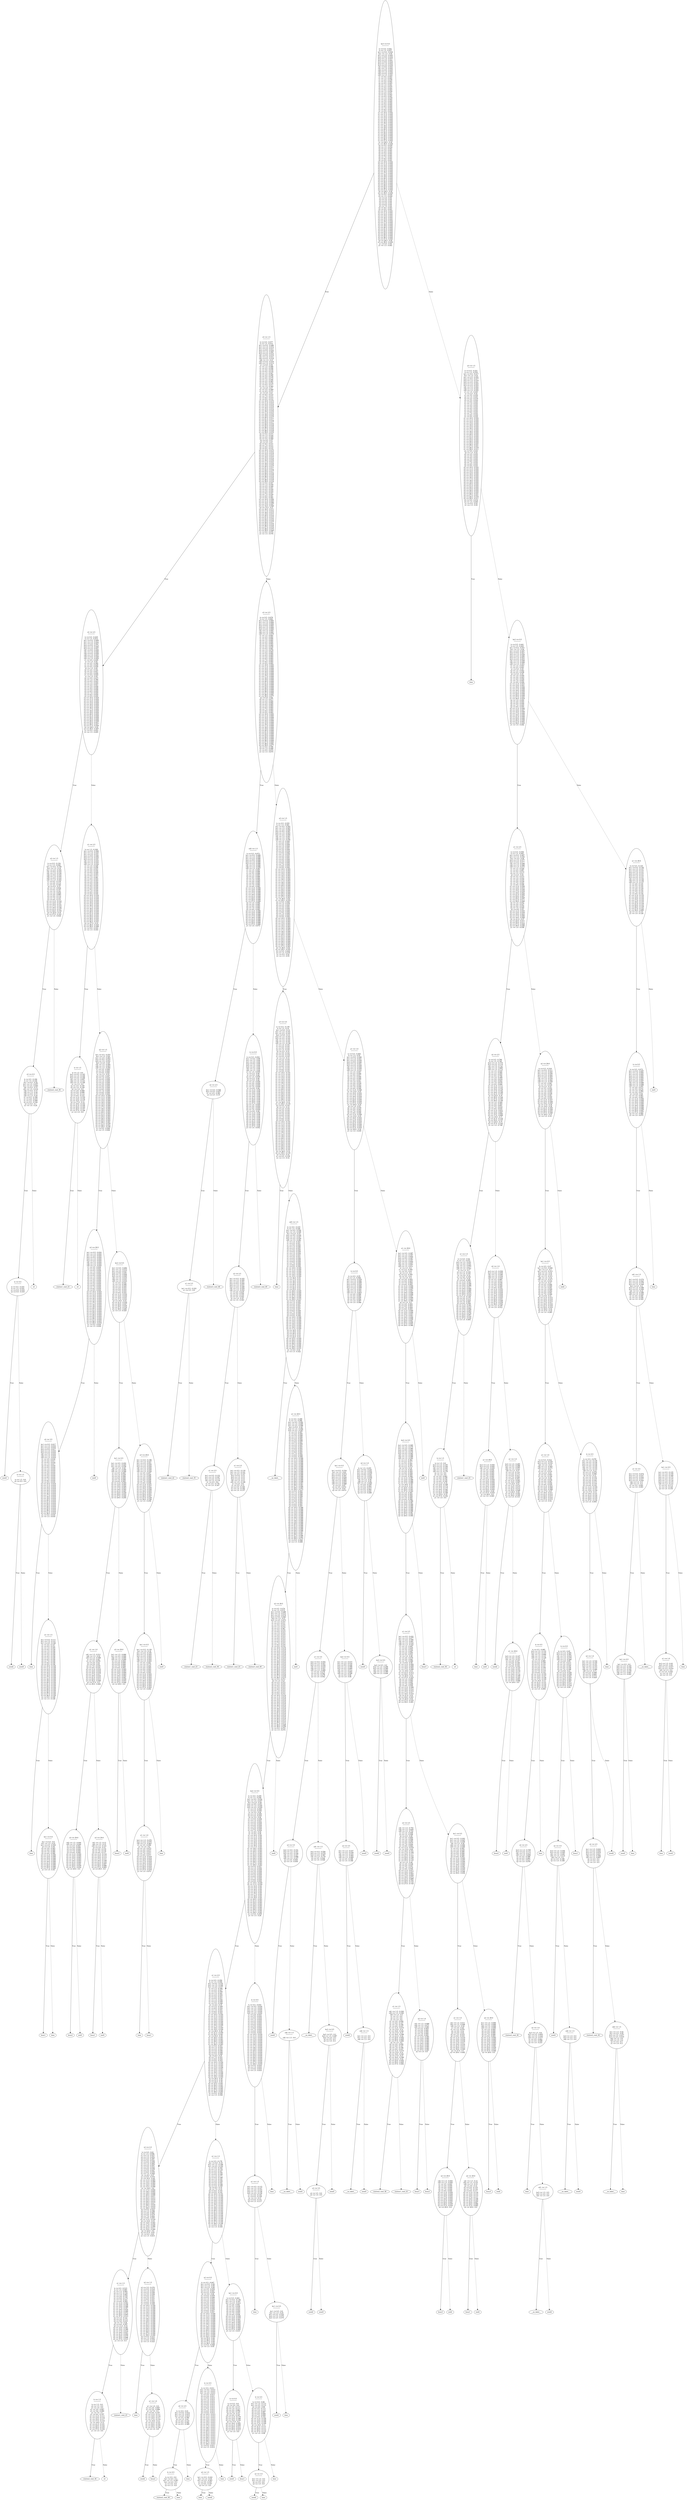 digraph {
0 [label="bc3 <= 0.5
--------------

b <= 0.5 : 0.441
b <= 1.5 : 0.437
bc1 <= 0.5 : 0.438
bc1 <= 1.5 : 0.44
bc1 <= 2.5 : 0.442
bc2 <= 0.5 : 0.432
bc2 <= 1.5 : 0.437
bc2 <= 2.5 : 0.441
bc3 <= 0.5 : 0.424
bc3 <= 1.5 : 0.433
bc3 <= 2.5 : 0.439
cd1 <= 0.5 : 0.443
cd1 <= 1.5 : 0.442
cd2 <= 0.5 : 0.443
cd2 <= 1.5 : 0.442
cd3 <= 0.5 : 0.443
cd3 <= 1.5 : 0.441
s1 <= 0.5 : 0.443
s1 <= 1.5 : 0.442
s1 <= 2.5 : 0.439
s1 <= 3.5 : 0.442
s2 <= 0.5 : 0.443
s2 <= 1.5 : 0.441
s2 <= 2.5 : 0.435
s2 <= 3.5 : 0.442
s3 <= 0.5 : 0.443
s3 <= 1.5 : 0.439
s3 <= 2.5 : 0.431
s3 <= 3.5 : 0.442
x1 <= 0.5 : 0.441
x1 <= 1.5 : 0.439
x1 <= 2.5 : 0.442
x1 <= 3.5 : 0.442
x1 <= 4.5 : 0.442
x1 <= 5.5 : 0.442
x1 <= 6.5 : 0.442
x1 <= 7.5 : 0.442
x1 <= 8.5 : 0.442
x1 <= 9.5 : 0.442
x1 <= 10.5 : 0.442
x1 <= 11.5 : 0.442
x1 <= 12.5 : 0.442
x1 <= 13.5 : 0.442
x1 <= 14.5 : 0.442
x1 <= 15.5 : 0.442
x1 <= 16.5 : 0.442
x1 <= 17.5 : 0.442
x1 <= 18.5 : 0.442
x1 <= 19.5 : 0.442
x1 <= 20.5 : 0.442
x1 <= 21.5 : 0.442
x1 <= 22.5 : 0.442
x1 <= 23.5 : 0.442
x1 <= 24.5 : 0.442
x1 <= 25.5 : 0.442
x1 <= 26.5 : 0.442
x1 <= 27.5 : 0.442
x1 <= 28.5 : 0.44
x1 <= 29.5 : 0.436
x2 <= 0.5 : 0.439
x2 <= 1.5 : 0.434
x2 <= 2.5 : 0.441
x2 <= 3.5 : 0.441
x2 <= 4.5 : 0.441
x2 <= 5.5 : 0.441
x2 <= 6.5 : 0.441
x2 <= 7.5 : 0.441
x2 <= 8.5 : 0.441
x2 <= 9.5 : 0.441
x2 <= 10.5 : 0.442
x2 <= 11.5 : 0.442
x2 <= 12.5 : 0.442
x2 <= 13.5 : 0.442
x2 <= 14.5 : 0.442
x2 <= 15.5 : 0.442
x2 <= 16.5 : 0.442
x2 <= 17.5 : 0.442
x2 <= 18.5 : 0.442
x2 <= 19.5 : 0.442
x2 <= 20.5 : 0.442
x2 <= 21.5 : 0.442
x2 <= 22.5 : 0.442
x2 <= 23.5 : 0.442
x2 <= 24.5 : 0.442
x2 <= 25.5 : 0.442
x2 <= 26.5 : 0.442
x2 <= 27.5 : 0.442
x2 <= 28.5 : 0.44
x2 <= 29.5 : 0.436
x3 <= 0.5 : 0.434
x3 <= 1.5 : 0.426
x3 <= 2.5 : 0.44
x3 <= 3.5 : 0.44
x3 <= 4.5 : 0.44
x3 <= 5.5 : 0.44
x3 <= 6.5 : 0.44
x3 <= 7.5 : 0.44
x3 <= 8.5 : 0.441
x3 <= 9.5 : 0.441
x3 <= 10.5 : 0.441
x3 <= 11.5 : 0.441
x3 <= 12.5 : 0.441
x3 <= 13.5 : 0.441
x3 <= 14.5 : 0.441
x3 <= 15.5 : 0.441
x3 <= 16.5 : 0.442
x3 <= 17.5 : 0.442
x3 <= 18.5 : 0.442
x3 <= 19.5 : 0.442
x3 <= 20.5 : 0.442
x3 <= 21.5 : 0.442
x3 <= 22.5 : 0.442
x3 <= 23.5 : 0.442
x3 <= 24.5 : 0.442
x3 <= 25.5 : 0.442
x3 <= 26.5 : 0.442
x3 <= 27.5 : 0.442
x3 <= 28.5 : 0.44
x3 <= 29.5 : 0.436
y1 <= 0.5 : 0.44
y1 <= 1.5 : 0.441"];
1 [label="s3 <= 1.5
--------------

b <= 0.5 : 0.577
b <= 1.5 : 0.572
bc1 <= 0.5 : 0.566
bc1 <= 1.5 : 0.573
bc1 <= 2.5 : 0.577
bc2 <= 0.5 : 0.555
bc2 <= 1.5 : 0.567
bc2 <= 2.5 : 0.575
cd1 <= 0.5 : 0.579
cd1 <= 1.5 : 0.571
cd2 <= 0.5 : 0.579
cd2 <= 1.5 : 0.57
cd3 <= 0.5 : 0.579
cd3 <= 1.5 : 0.573
s1 <= 0.5 : 0.58
s1 <= 1.5 : 0.568
s1 <= 2.5 : 0.558
s1 <= 3.5 : 0.578
s2 <= 0.5 : 0.579
s2 <= 1.5 : 0.567
s2 <= 2.5 : 0.549
s2 <= 3.5 : 0.578
s3 <= 0.5 : 0.579
s3 <= 1.5 : 0.546
s3 <= 2.5 : 0.563
s3 <= 3.5 : 0.574
x1 <= 0.5 : 0.577
x1 <= 1.5 : 0.565
x1 <= 2.5 : 0.57
x1 <= 3.5 : 0.569
x1 <= 4.5 : 0.571
x1 <= 5.5 : 0.57
x1 <= 6.5 : 0.572
x1 <= 7.5 : 0.571
x1 <= 8.5 : 0.573
x1 <= 9.5 : 0.572
x1 <= 10.5 : 0.573
x1 <= 11.5 : 0.573
x1 <= 12.5 : 0.574
x1 <= 13.5 : 0.574
x1 <= 14.5 : 0.575
x1 <= 15.5 : 0.574
x1 <= 16.5 : 0.576
x1 <= 17.5 : 0.575
x1 <= 18.5 : 0.576
x1 <= 19.5 : 0.576
x1 <= 20.5 : 0.577
x1 <= 21.5 : 0.577
x1 <= 22.5 : 0.578
x1 <= 23.5 : 0.577
x1 <= 24.5 : 0.578
x1 <= 25.5 : 0.578
x1 <= 26.5 : 0.579
x1 <= 27.5 : 0.578
x1 <= 28.5 : 0.578
x1 <= 29.5 : 0.576
x2 <= 0.5 : 0.573
x2 <= 1.5 : 0.554
x2 <= 2.5 : 0.569
x2 <= 3.5 : 0.569
x2 <= 4.5 : 0.57
x2 <= 5.5 : 0.57
x2 <= 6.5 : 0.571
x2 <= 7.5 : 0.571
x2 <= 8.5 : 0.572
x2 <= 9.5 : 0.572
x2 <= 10.5 : 0.573
x2 <= 11.5 : 0.572
x2 <= 12.5 : 0.574
x2 <= 13.5 : 0.573
x2 <= 14.5 : 0.575
x2 <= 15.5 : 0.574
x2 <= 16.5 : 0.576
x2 <= 17.5 : 0.575
x2 <= 18.5 : 0.576
x2 <= 19.5 : 0.576
x2 <= 20.5 : 0.577
x2 <= 21.5 : 0.577
x2 <= 22.5 : 0.578
x2 <= 23.5 : 0.577
x2 <= 24.5 : 0.578
x2 <= 25.5 : 0.578
x2 <= 26.5 : 0.579
x2 <= 27.5 : 0.578
x2 <= 28.5 : 0.578
x2 <= 29.5 : 0.576
x3 <= 0.5 : 0.557
x3 <= 1.5 : 0.559
x3 <= 2.5 : 0.549
x3 <= 3.5 : 0.551
x3 <= 4.5 : 0.554
x3 <= 5.5 : 0.555
x3 <= 6.5 : 0.557
x3 <= 7.5 : 0.559
x3 <= 8.5 : 0.561
x3 <= 9.5 : 0.562
x3 <= 10.5 : 0.564
x3 <= 11.5 : 0.565
x3 <= 12.5 : 0.566
x3 <= 13.5 : 0.567
x3 <= 14.5 : 0.569
x3 <= 15.5 : 0.57
x3 <= 16.5 : 0.571
x3 <= 17.5 : 0.572
x3 <= 18.5 : 0.573
x3 <= 19.5 : 0.573
x3 <= 20.5 : 0.574
x3 <= 21.5 : 0.575
x3 <= 22.5 : 0.576
x3 <= 23.5 : 0.576
x3 <= 24.5 : 0.577
x3 <= 25.5 : 0.578
x3 <= 26.5 : 0.578
x3 <= 27.5 : 0.578
x3 <= 28.5 : 0.576
x3 <= 29.5 : 0.569
y1 <= 0.5 : 0.574
y1 <= 1.5 : 0.576"];
2 [label="s2 <= 2.5
--------------

b <= 0.5 : 0.429
b <= 1.5 : 0.414
bc1 <= 0.5 : 0.409
bc1 <= 1.5 : 0.422
bc1 <= 2.5 : 0.427
bc2 <= 0.5 : 0.375
bc2 <= 1.5 : 0.406
bc2 <= 2.5 : 0.421
cd1 <= 0.5 : 0.428
cd1 <= 1.5 : 0.426
cd2 <= 0.5 : 0.428
cd2 <= 1.5 : 0.425
cd3 <= 0.5 : 0.428
cd3 <= 1.5 : 0.429
s1 <= 0.5 : 0.429
s1 <= 1.5 : 0.42
s1 <= 2.5 : 0.364
s1 <= 3.5 : 0.428
s2 <= 0.5 : 0.428
s2 <= 1.5 : 0.42
s2 <= 2.5 : 0.321
s2 <= 3.5 : 0.427
s3 <= 0.5 : 0.428
x1 <= 0.5 : 0.424
x1 <= 1.5 : 0.42
x2 <= 0.5 : 0.415
x2 <= 1.5 : 0.394
x3 <= 0.5 : 0.423
x3 <= 1.5 : 0.425
x3 <= 2.5 : 0.427
x3 <= 3.5 : 0.428
x3 <= 4.5 : 0.428
x3 <= 5.5 : 0.428
x3 <= 6.5 : 0.429
x3 <= 7.5 : 0.429
x3 <= 8.5 : 0.429
x3 <= 9.5 : 0.429
x3 <= 10.5 : 0.429
x3 <= 11.5 : 0.429
x3 <= 12.5 : 0.429
x3 <= 13.5 : 0.429
x3 <= 14.5 : 0.429
x3 <= 15.5 : 0.429
x3 <= 16.5 : 0.429
x3 <= 17.5 : 0.429
x3 <= 18.5 : 0.429
x3 <= 19.5 : 0.429
x3 <= 20.5 : 0.429
x3 <= 21.5 : 0.428
x3 <= 22.5 : 0.428
x3 <= 23.5 : 0.428
x3 <= 24.5 : 0.428
x3 <= 25.5 : 0.427
x3 <= 26.5 : 0.427
x3 <= 27.5 : 0.426
x3 <= 28.5 : 0.42
x3 <= 29.5 : 0.407
y1 <= 0.5 : 0.423
y1 <= 1.5 : 0.425"];
3 [label="s2 <= 1.5
--------------

b <= 0.5 : 0.154
b <= 1.5 : 0.026
bc1 <= 0.5 : 0.158
bc1 <= 1.5 : 0.16
bc1 <= 2.5 : 0.162
cd1 <= 0.5 : 0.143
cd1 <= 1.5 : 0.126
cd2 <= 0.5 : 0.143
cd2 <= 1.5 : 0.105
cd3 <= 0.5 : 0.143
cd3 <= 1.5 : 0.162
s1 <= 0.5 : 0.154
s1 <= 2.0 : 0.112
s1 <= 3.5 : 0.162
s2 <= 0.5 : 0.15
s2 <= 1.5 : 0.024
s3 <= 0.5 : 0.147
x1 <= 1.0 : 0.161
x3 <= 1.0 : 0.024
x3 <= 3.0 : 0.083
x3 <= 5.0 : 0.112
x3 <= 7.0 : 0.127
x3 <= 9.0 : 0.137
x3 <= 11.0 : 0.143
x3 <= 13.0 : 0.147
x3 <= 15.0 : 0.151
x3 <= 17.0 : 0.153
x3 <= 19.0 : 0.156
x3 <= 21.0 : 0.157
x3 <= 23.0 : 0.159
x3 <= 25.0 : 0.16
x3 <= 27.0 : 0.161
y1 <= 1.0 : 0.024"];
4 [label="s3 <= 0.5
--------------

b <= 0.5 : 0.184
b <= 1.5 : 0.144
bc1 <= 0.5 : 0.24
bc1 <= 1.5 : 0.257
bc1 <= 2.5 : 0.265
cd1 <= 0.5 : 0.15
cd1 <= 1.5 : 0.214
cd2 <= 0.5 : 0.15
cd2 <= 1.5 : 0.24
cd3 <= 0.5 : 0.15
cd3 <= 1.5 : 0.24
s1 <= 0.5 : 0.184
s1 <= 2.0 : 0.233
s1 <= 3.5 : 0.268
s2 <= 0.5 : 0.144
s3 <= 0.5 : 0.1
x1 <= 1.0 : 0.24"];
5 [label="b <= 0.5
--------------

b <= 0.5 : 0.333
b <= 1.5 : 0.333
s1 <= 0.5 : 0.333
s2 <= 0.5 : 0.333"];
6 [label="send1"];
5 -> 6 [label="True"];
7 [label="b <= 1.5
--------------

b <= 1.5 : 0.0
s2 <= 0.5 : 0.0"];
8 [label="send2"];
7 -> 8 [label="True"];
9 [label="send3"];
7 -> 9 [style="dashed", label="False"];
5 -> 7 [style="dashed", label="False"];
4 -> 5 [label="True"];
10 [label="cd"];
4 -> 10 [style="dashed", label="False"];
3 -> 4 [label="True"];
11 [label="station2_cmd_36"];
3 -> 11 [style="dashed", label="False"];
2 -> 3 [label="True"];
12 [label="s1 <= 2.5
--------------

b <= 1.5 : 0.328
bc1 <= 0.5 : 0.309
bc1 <= 1.5 : 0.325
bc1 <= 2.5 : 0.331
bc2 <= 0.5 : 0.306
bc2 <= 1.5 : 0.324
bc2 <= 2.5 : 0.331
cd1 <= 1.5 : 0.333
cd2 <= 1.5 : 0.333
cd3 <= 1.5 : 0.334
s1 <= 1.5 : 0.328
s1 <= 2.5 : 0.258
s1 <= 3.5 : 0.333
s2 <= 3.5 : 0.334
x1 <= 0.5 : 0.329
x1 <= 1.5 : 0.325
x2 <= 0.5 : 0.313
x2 <= 1.5 : 0.281
x3 <= 0.5 : 0.333
x3 <= 1.5 : 0.333
x3 <= 2.5 : 0.334
x3 <= 3.5 : 0.334
x3 <= 4.5 : 0.334
x3 <= 5.5 : 0.334
x3 <= 6.5 : 0.334
x3 <= 7.5 : 0.334
x3 <= 8.5 : 0.334
x3 <= 9.5 : 0.334
x3 <= 10.5 : 0.334
x3 <= 11.5 : 0.334
x3 <= 12.5 : 0.334
x3 <= 13.5 : 0.334
x3 <= 14.5 : 0.334
x3 <= 15.5 : 0.334
x3 <= 16.5 : 0.334
x3 <= 17.5 : 0.334
x3 <= 18.5 : 0.334
x3 <= 19.5 : 0.334
x3 <= 20.5 : 0.334
x3 <= 21.5 : 0.334
x3 <= 22.5 : 0.333
x3 <= 23.5 : 0.333
x3 <= 24.5 : 0.333
x3 <= 25.5 : 0.332
x3 <= 26.5 : 0.331
x3 <= 27.5 : 0.33
x3 <= 28.5 : 0.324
x3 <= 29.5 : 0.309
y1 <= 0.5 : 0.333
y1 <= 1.5 : 0.333"];
13 [label="b <= 1.5
--------------

b <= 1.5 : 0.0
bc2 <= 0.5 : 0.145
bc2 <= 1.5 : 0.148
bc2 <= 2.5 : 0.148
cd1 <= 1.5 : 0.097
cd2 <= 1.5 : 0.143
cd3 <= 1.5 : 0.148
s1 <= 1.5 : 0.0
s2 <= 3.5 : 0.149
x2 <= 1.0 : 0.149
x3 <= 1.0 : 0.0
x3 <= 3.0 : 0.068
x3 <= 5.0 : 0.098
x3 <= 7.0 : 0.114
x3 <= 9.0 : 0.123
x3 <= 11.0 : 0.129
x3 <= 13.0 : 0.134
x3 <= 15.0 : 0.137
x3 <= 17.0 : 0.14
x3 <= 19.0 : 0.142
x3 <= 21.0 : 0.144
x3 <= 23.0 : 0.145
x3 <= 25.0 : 0.147
x3 <= 27.0 : 0.148
y1 <= 1.0 : 0.0"];
14 [label="station1_cmd_23"];
13 -> 14 [label="True"];
15 [label="cd"];
13 -> 15 [style="dashed", label="False"];
12 -> 13 [label="True"];
16 [label="x2 <= 1.5
--------------

bc1 <= 0.5 : 0.253
bc1 <= 1.5 : 0.26
bc1 <= 2.5 : 0.263
bc2 <= 0.5 : 0.233
bc2 <= 1.5 : 0.252
bc2 <= 2.5 : 0.26
cd1 <= 1.5 : 0.264
cd2 <= 1.5 : 0.263
cd3 <= 1.5 : 0.264
s1 <= 3.5 : 0.264
s2 <= 3.5 : 0.263
x1 <= 0.5 : 0.261
x1 <= 1.5 : 0.25
x2 <= 0.5 : 0.247
x2 <= 1.5 : 0.222
x3 <= 0.5 : 0.264
x3 <= 1.5 : 0.264
x3 <= 2.5 : 0.264
x3 <= 3.5 : 0.264
x3 <= 4.5 : 0.264
x3 <= 5.5 : 0.264
x3 <= 6.5 : 0.264
x3 <= 7.5 : 0.264
x3 <= 8.5 : 0.264
x3 <= 9.5 : 0.264
x3 <= 10.5 : 0.264
x3 <= 11.5 : 0.264
x3 <= 12.5 : 0.264
x3 <= 13.5 : 0.264
x3 <= 14.5 : 0.264
x3 <= 15.5 : 0.264
x3 <= 16.5 : 0.264
x3 <= 17.5 : 0.264
x3 <= 18.5 : 0.264
x3 <= 19.5 : 0.263
x3 <= 20.5 : 0.263
x3 <= 21.5 : 0.263
x3 <= 22.5 : 0.263
x3 <= 23.5 : 0.263
x3 <= 24.5 : 0.262
x3 <= 25.5 : 0.262
x3 <= 26.5 : 0.261
x3 <= 27.5 : 0.259
x3 <= 28.5 : 0.252
x3 <= 29.5 : 0.236
y1 <= 0.5 : 0.264
y1 <= 1.5 : 0.264"];
17 [label="x3 <= 29.5
--------------

bc1 <= 0.5 : 0.024
bc1 <= 1.5 : 0.024
bc1 <= 2.5 : 0.024
bc2 <= 0.5 : 0.024
bc2 <= 1.5 : 0.024
bc2 <= 2.5 : 0.024
cd1 <= 1.5 : 0.024
cd2 <= 1.5 : 0.024
cd3 <= 1.5 : 0.024
s1 <= 3.5 : 0.024
s2 <= 3.5 : 0.022
x1 <= 0.5 : 0.024
x1 <= 1.5 : 0.023
x2 <= 0.5 : 0.024
x3 <= 0.5 : 0.024
x3 <= 1.5 : 0.024
x3 <= 2.5 : 0.024
x3 <= 3.5 : 0.024
x3 <= 4.5 : 0.024
x3 <= 5.5 : 0.024
x3 <= 6.5 : 0.024
x3 <= 7.5 : 0.024
x3 <= 8.5 : 0.024
x3 <= 9.5 : 0.024
x3 <= 10.5 : 0.024
x3 <= 11.5 : 0.024
x3 <= 12.5 : 0.024
x3 <= 13.5 : 0.024
x3 <= 14.5 : 0.024
x3 <= 15.5 : 0.024
x3 <= 16.5 : 0.024
x3 <= 17.5 : 0.024
x3 <= 18.5 : 0.024
x3 <= 19.5 : 0.024
x3 <= 20.5 : 0.024
x3 <= 21.5 : 0.024
x3 <= 22.5 : 0.024
x3 <= 23.5 : 0.024
x3 <= 24.5 : 0.024
x3 <= 25.5 : 0.024
x3 <= 26.5 : 0.024
x3 <= 27.5 : 0.024
x3 <= 28.5 : 0.023
x3 <= 29.5 : 0.018
y1 <= 0.5 : 0.024
y1 <= 1.5 : 0.024"];
18 [label="s2 <= 3.5
--------------

bc1 <= 0.5 : 0.017
bc1 <= 1.5 : 0.018
bc1 <= 2.5 : 0.018
bc2 <= 0.5 : 0.017
bc2 <= 1.5 : 0.018
bc2 <= 2.5 : 0.018
cd1 <= 1.5 : 0.018
cd2 <= 1.5 : 0.018
cd3 <= 1.5 : 0.018
s1 <= 3.5 : 0.018
s2 <= 3.5 : 0.017
x1 <= 0.5 : 0.018
x1 <= 1.5 : 0.017
x2 <= 0.5 : 0.018
x3 <= 0.5 : 0.018
x3 <= 1.5 : 0.018
x3 <= 2.5 : 0.018
x3 <= 3.5 : 0.018
x3 <= 4.5 : 0.018
x3 <= 5.5 : 0.018
x3 <= 6.5 : 0.018
x3 <= 7.5 : 0.018
x3 <= 8.5 : 0.018
x3 <= 9.5 : 0.018
x3 <= 10.5 : 0.018
x3 <= 11.5 : 0.018
x3 <= 12.5 : 0.018
x3 <= 13.5 : 0.018
x3 <= 14.5 : 0.018
x3 <= 15.5 : 0.018
x3 <= 16.5 : 0.018
x3 <= 17.5 : 0.018
x3 <= 18.5 : 0.018
x3 <= 19.5 : 0.018
x3 <= 20.5 : 0.018
x3 <= 21.5 : 0.018
x3 <= 22.5 : 0.018
x3 <= 23.5 : 0.018
x3 <= 24.5 : 0.018
x3 <= 25.5 : 0.018
x3 <= 26.5 : 0.018
x3 <= 27.5 : 0.018
x3 <= 28.5 : 0.018
y1 <= 0.5 : 0.018
y1 <= 1.5 : 0.018"];
19 [label="time"];
18 -> 19 [label="True"];
20 [label="x1 <= 1.5
--------------

bc1 <= 0.5 : 0.111
bc1 <= 1.5 : 0.121
bc1 <= 2.5 : 0.126
s1 <= 3.5 : 0.127
x1 <= 0.5 : 0.121
x1 <= 1.5 : 0.105
x3 <= 0.5 : 0.128
x3 <= 1.5 : 0.128
x3 <= 2.5 : 0.128
x3 <= 3.5 : 0.128
x3 <= 4.5 : 0.128
x3 <= 5.5 : 0.128
x3 <= 6.5 : 0.128
x3 <= 7.5 : 0.128
x3 <= 8.5 : 0.128
x3 <= 9.5 : 0.128
x3 <= 10.5 : 0.128
x3 <= 11.5 : 0.128
x3 <= 12.5 : 0.128
x3 <= 13.5 : 0.128
x3 <= 14.5 : 0.128
x3 <= 15.5 : 0.128
x3 <= 16.5 : 0.128
x3 <= 17.5 : 0.128
x3 <= 18.5 : 0.128
x3 <= 19.5 : 0.128
x3 <= 20.5 : 0.128
x3 <= 21.5 : 0.128
x3 <= 22.5 : 0.128
x3 <= 23.5 : 0.128
x3 <= 24.5 : 0.128
x3 <= 25.5 : 0.128
x3 <= 26.5 : 0.128
x3 <= 27.5 : 0.128
x3 <= 28.5 : 0.128
y1 <= 0.5 : 0.128
y1 <= 1.5 : 0.128"];
21 [label="time"];
20 -> 21 [label="True"];
22 [label="bc1 <= 0.5
--------------

bc1 <= 0.5 : 0.0
bc1 <= 1.5 : 0.25
bc1 <= 2.5 : 0.329
x3 <= 1.0 : 0.36
x3 <= 3.0 : 0.365
x3 <= 5.0 : 0.366
x3 <= 7.0 : 0.366
x3 <= 9.0 : 0.366
x3 <= 11.0 : 0.366
x3 <= 13.0 : 0.366
x3 <= 15.0 : 0.366
x3 <= 17.0 : 0.366
x3 <= 19.0 : 0.366
x3 <= 21.0 : 0.366
x3 <= 23.0 : 0.366
x3 <= 25.0 : 0.366
x3 <= 27.0 : 0.366
y1 <= 1.0 : 0.36"];
23 [label="busy1"];
22 -> 23 [label="True"];
24 [label="time"];
22 -> 24 [style="dashed", label="False"];
20 -> 22 [style="dashed", label="False"];
18 -> 20 [style="dashed", label="False"];
17 -> 18 [label="True"];
25 [label="end3"];
17 -> 25 [style="dashed", label="False"];
16 -> 17 [label="True"];
26 [label="bc2 <= 0.5
--------------

bc1 <= 0.5 : 0.484
bc1 <= 1.5 : 0.515
bc1 <= 2.5 : 0.527
bc2 <= 0.5 : 0.261
bc2 <= 1.5 : 0.444
bc2 <= 2.5 : 0.505
cd1 <= 1.5 : 0.533
cd2 <= 1.5 : 0.531
cd3 <= 1.5 : 0.533
s1 <= 3.5 : 0.532
x1 <= 1.0 : 0.508
x3 <= 1.0 : 0.529
x3 <= 3.0 : 0.533
x3 <= 5.0 : 0.533
x3 <= 7.0 : 0.533
x3 <= 9.0 : 0.533
x3 <= 11.0 : 0.532
x3 <= 13.0 : 0.532
x3 <= 15.0 : 0.531
x3 <= 17.0 : 0.531
x3 <= 19.0 : 0.53
x3 <= 21.0 : 0.529
x3 <= 23.0 : 0.527
x3 <= 25.0 : 0.524
x3 <= 27.0 : 0.516
x3 <= 29.0 : 0.481
y1 <= 1.0 : 0.529"];
27 [label="bc1 <= 0.5
--------------

bc1 <= 0.5 : 0.202
bc1 <= 1.5 : 0.243
bc1 <= 2.5 : 0.258
cd1 <= 1.5 : 0.26
cd2 <= 1.5 : 0.266
cd3 <= 1.5 : 0.266
s1 <= 3.5 : 0.265
x1 <= 1.0 : 0.228
x3 <= 3.0 : 0.266
x3 <= 5.0 : 0.266
x3 <= 7.0 : 0.266
x3 <= 9.0 : 0.265
x3 <= 11.0 : 0.265
x3 <= 13.0 : 0.265
x3 <= 15.0 : 0.264
x3 <= 17.0 : 0.263
x3 <= 19.0 : 0.262
x3 <= 21.0 : 0.261
x3 <= 23.0 : 0.259
x3 <= 25.0 : 0.255
x3 <= 27.0 : 0.246
x3 <= 29.0 : 0.204"];
28 [label="x1 <= 1.0
--------------

cd1 <= 1.5 : 0.511
cd2 <= 1.5 : 0.52
cd3 <= 1.5 : 0.508
s1 <= 3.5 : 0.45
x1 <= 1.0 : 0.076
x3 <= 3.0 : 0.52
x3 <= 5.0 : 0.52
x3 <= 7.0 : 0.519
x3 <= 9.0 : 0.519
x3 <= 11.0 : 0.519
x3 <= 13.0 : 0.518
x3 <= 15.0 : 0.518
x3 <= 17.0 : 0.517
x3 <= 19.0 : 0.516
x3 <= 21.0 : 0.515
x3 <= 23.0 : 0.513
x3 <= 25.0 : 0.509
x3 <= 27.0 : 0.5
x3 <= 29.0 : 0.462"];
29 [label="x3 <= 29.0
--------------

cd2 <= 1.5 : 0.044
cd3 <= 1.5 : 0.044
s1 <= 3.5 : 0.042
x3 <= 3.0 : 0.044
x3 <= 5.0 : 0.044
x3 <= 7.0 : 0.044
x3 <= 9.0 : 0.044
x3 <= 11.0 : 0.044
x3 <= 13.0 : 0.044
x3 <= 15.0 : 0.043
x3 <= 17.0 : 0.043
x3 <= 19.0 : 0.043
x3 <= 21.0 : 0.042
x3 <= 23.0 : 0.041
x3 <= 25.0 : 0.039
x3 <= 27.0 : 0.034
x3 <= 29.0 : 0.0"];
30 [label="busy2"];
29 -> 30 [label="True"];
31 [label="end3"];
29 -> 31 [style="dashed", label="False"];
28 -> 29 [label="True"];
32 [label="x3 <= 29.0
--------------

cd1 <= 1.5 : 0.12
cd2 <= 1.5 : 0.12
cd3 <= 1.5 : 0.121
x3 <= 3.0 : 0.12
x3 <= 5.0 : 0.119
x3 <= 7.0 : 0.118
x3 <= 9.0 : 0.117
x3 <= 11.0 : 0.116
x3 <= 13.0 : 0.115
x3 <= 15.0 : 0.113
x3 <= 17.0 : 0.111
x3 <= 19.0 : 0.108
x3 <= 21.0 : 0.103
x3 <= 23.0 : 0.097
x3 <= 25.0 : 0.086
x3 <= 27.0 : 0.065
x3 <= 29.0 : 0.0"];
33 [label="busy1"];
32 -> 33 [label="True"];
34 [label="end3"];
32 -> 34 [style="dashed", label="False"];
28 -> 32 [style="dashed", label="False"];
27 -> 28 [label="True"];
35 [label="x3 <= 29.0
--------------

bc1 <= 1.5 : 0.066
bc1 <= 2.5 : 0.066
cd2 <= 1.5 : 0.066
cd3 <= 1.5 : 0.066
x1 <= 1.0 : 0.064
x3 <= 3.0 : 0.066
x3 <= 5.0 : 0.066
x3 <= 7.0 : 0.066
x3 <= 9.0 : 0.065
x3 <= 11.0 : 0.065
x3 <= 13.0 : 0.065
x3 <= 15.0 : 0.064
x3 <= 17.0 : 0.063
x3 <= 19.0 : 0.062
x3 <= 21.0 : 0.061
x3 <= 23.0 : 0.059
x3 <= 25.0 : 0.055
x3 <= 27.0 : 0.046
x3 <= 29.0 : 0.0"];
36 [label="busy2"];
35 -> 36 [label="True"];
37 [label="end3"];
35 -> 37 [style="dashed", label="False"];
27 -> 35 [style="dashed", label="False"];
26 -> 27 [label="True"];
38 [label="x3 <= 29.0
--------------

bc1 <= 0.5 : 0.198
bc1 <= 1.5 : 0.237
bc1 <= 2.5 : 0.251
bc2 <= 1.5 : 0.259
bc2 <= 2.5 : 0.259
cd1 <= 1.5 : 0.259
cd2 <= 1.5 : 0.259
cd3 <= 1.5 : 0.259
s1 <= 3.5 : 0.257
x1 <= 1.0 : 0.226
x3 <= 1.0 : 0.258
x3 <= 3.0 : 0.258
x3 <= 5.0 : 0.258
x3 <= 7.0 : 0.258
x3 <= 9.0 : 0.258
x3 <= 11.0 : 0.257
x3 <= 13.0 : 0.257
x3 <= 15.0 : 0.256
x3 <= 17.0 : 0.256
x3 <= 19.0 : 0.255
x3 <= 21.0 : 0.253
x3 <= 23.0 : 0.251
x3 <= 25.0 : 0.247
x3 <= 27.0 : 0.238
x3 <= 29.0 : 0.196
y1 <= 1.0 : 0.258"];
39 [label="bc1 <= 0.5
--------------

bc1 <= 0.5 : 0.139
bc1 <= 1.5 : 0.18
bc1 <= 2.5 : 0.195
bc2 <= 1.5 : 0.203
bc2 <= 2.5 : 0.203
cd1 <= 1.5 : 0.203
cd2 <= 1.5 : 0.203
cd3 <= 1.5 : 0.203
s1 <= 3.5 : 0.201
x1 <= 1.0 : 0.175
x3 <= 1.0 : 0.202
x3 <= 3.0 : 0.203
x3 <= 5.0 : 0.203
x3 <= 7.0 : 0.203
x3 <= 9.0 : 0.203
x3 <= 11.0 : 0.203
x3 <= 13.0 : 0.203
x3 <= 15.0 : 0.203
x3 <= 17.0 : 0.203
x3 <= 19.0 : 0.203
x3 <= 21.0 : 0.203
x3 <= 23.0 : 0.203
x3 <= 25.0 : 0.203
x3 <= 27.0 : 0.203
y1 <= 1.0 : 0.202"];
40 [label="x1 <= 1.0
--------------

bc2 <= 1.5 : 0.478
bc2 <= 2.5 : 0.478
cd3 <= 1.5 : 0.463
s1 <= 3.5 : 0.394
x1 <= 1.0 : 0.0
x3 <= 1.0 : 0.473
x3 <= 3.0 : 0.477
x3 <= 5.0 : 0.477
x3 <= 7.0 : 0.477
x3 <= 9.0 : 0.477
x3 <= 11.0 : 0.478
x3 <= 13.0 : 0.478
x3 <= 15.0 : 0.478
x3 <= 17.0 : 0.478
x3 <= 19.0 : 0.478
x3 <= 21.0 : 0.478
x3 <= 23.0 : 0.478
x3 <= 25.0 : 0.478
x3 <= 27.0 : 0.478
y1 <= 1.0 : 0.473"];
41 [label="time"];
40 -> 41 [label="True"];
42 [label="busy1"];
40 -> 42 [style="dashed", label="False"];
39 -> 40 [label="True"];
43 [label="time"];
39 -> 43 [style="dashed", label="False"];
38 -> 39 [label="True"];
44 [label="end3"];
38 -> 44 [style="dashed", label="False"];
26 -> 38 [style="dashed", label="False"];
16 -> 26 [style="dashed", label="False"];
12 -> 16 [style="dashed", label="False"];
2 -> 12 [style="dashed", label="False"];
1 -> 2 [label="True"];
45 [label="s3 <= 2.5
--------------

b <= 0.5 : 0.678
b <= 1.5 : 0.682
bc1 <= 0.5 : 0.683
bc1 <= 1.5 : 0.684
bc1 <= 2.5 : 0.684
bc2 <= 0.5 : 0.683
bc2 <= 1.5 : 0.684
bc2 <= 2.5 : 0.684
cd1 <= 1.5 : 0.681
cd2 <= 1.5 : 0.681
cd3 <= 1.5 : 0.678
s1 <= 1.5 : 0.683
s1 <= 2.5 : 0.682
s1 <= 3.5 : 0.684
s2 <= 1.5 : 0.682
s2 <= 2.5 : 0.682
s2 <= 3.5 : 0.683
s3 <= 2.5 : 0.469
s3 <= 3.5 : 0.639
x1 <= 0.5 : 0.681
x1 <= 1.5 : 0.678
x1 <= 2.5 : 0.683
x1 <= 3.5 : 0.682
x1 <= 4.5 : 0.683
x1 <= 5.5 : 0.683
x1 <= 6.5 : 0.683
x1 <= 7.5 : 0.683
x1 <= 8.5 : 0.683
x1 <= 9.5 : 0.683
x1 <= 10.5 : 0.683
x1 <= 11.5 : 0.683
x1 <= 12.5 : 0.684
x1 <= 13.5 : 0.684
x1 <= 14.5 : 0.684
x1 <= 15.5 : 0.684
x1 <= 16.5 : 0.684
x1 <= 17.5 : 0.684
x1 <= 18.5 : 0.684
x1 <= 19.5 : 0.684
x1 <= 20.5 : 0.684
x1 <= 21.5 : 0.684
x1 <= 22.5 : 0.684
x1 <= 23.5 : 0.684
x1 <= 24.5 : 0.684
x1 <= 25.5 : 0.684
x1 <= 26.5 : 0.684
x1 <= 27.5 : 0.684
x1 <= 28.5 : 0.681
x1 <= 29.5 : 0.677
x2 <= 0.5 : 0.68
x2 <= 1.5 : 0.677
x2 <= 2.5 : 0.682
x2 <= 3.5 : 0.682
x2 <= 4.5 : 0.683
x2 <= 5.5 : 0.683
x2 <= 6.5 : 0.683
x2 <= 7.5 : 0.683
x2 <= 8.5 : 0.683
x2 <= 9.5 : 0.683
x2 <= 10.5 : 0.683
x2 <= 11.5 : 0.683
x2 <= 12.5 : 0.684
x2 <= 13.5 : 0.683
x2 <= 14.5 : 0.684
x2 <= 15.5 : 0.684
x2 <= 16.5 : 0.684
x2 <= 17.5 : 0.684
x2 <= 18.5 : 0.684
x2 <= 19.5 : 0.684
x2 <= 20.5 : 0.684
x2 <= 21.5 : 0.684
x2 <= 22.5 : 0.684
x2 <= 23.5 : 0.684
x2 <= 24.5 : 0.684
x2 <= 25.5 : 0.684
x2 <= 26.5 : 0.684
x2 <= 27.5 : 0.683
x2 <= 28.5 : 0.681
x2 <= 29.5 : 0.677
x3 <= 0.5 : 0.596
x3 <= 1.5 : 0.499
y1 <= 0.5 : 0.675
y1 <= 1.5 : 0.675"];
46 [label="cd3 <= 1.5
--------------

b <= 0.5 : 0.073
bc1 <= 0.5 : 0.086
bc1 <= 1.5 : 0.086
bc1 <= 2.5 : 0.086
bc2 <= 0.5 : 0.086
bc2 <= 1.5 : 0.086
bc2 <= 2.5 : 0.086
cd1 <= 1.5 : 0.086
cd2 <= 1.5 : 0.086
cd3 <= 1.5 : 0.067
s1 <= 1.5 : 0.085
s1 <= 2.5 : 0.086
s1 <= 3.5 : 0.086
s2 <= 1.5 : 0.085
s2 <= 2.5 : 0.086
s2 <= 3.5 : 0.086
x1 <= 1.0 : 0.084
x1 <= 3.0 : 0.085
x1 <= 5.0 : 0.085
x1 <= 7.0 : 0.085
x1 <= 9.0 : 0.085
x1 <= 11.0 : 0.086
x1 <= 13.0 : 0.086
x1 <= 15.0 : 0.086
x1 <= 17.0 : 0.086
x1 <= 19.0 : 0.086
x1 <= 21.0 : 0.086
x1 <= 23.0 : 0.086
x1 <= 25.0 : 0.086
x1 <= 27.0 : 0.086
x2 <= 1.0 : 0.084
x2 <= 3.0 : 0.085
x2 <= 5.0 : 0.085
x2 <= 7.0 : 0.085
x2 <= 9.0 : 0.085
x2 <= 11.0 : 0.086
x2 <= 13.0 : 0.086
x2 <= 15.0 : 0.086
x2 <= 17.0 : 0.086
x2 <= 19.0 : 0.086
x2 <= 21.0 : 0.086
x2 <= 23.0 : 0.086
x2 <= 25.0 : 0.086
x2 <= 27.0 : 0.086
y1 <= 1.0 : 0.073"];
47 [label="s2 <= 2.5
--------------

bc1 <= 0.5 : 0.548
bc2 <= 0.5 : 0.457
s1 <= 2.5 : 0.381
s2 <= 2.5 : 0.19"];
48 [label="s1 <= 2.5
--------------

bc1 <= 0.5 : 0.333
s1 <= 2.5 : 0.0"];
49 [label="station1_cmd_22"];
48 -> 49 [label="True"];
50 [label="station2_cmd_35"];
48 -> 50 [style="dashed", label="False"];
47 -> 48 [label="True"];
51 [label="station3_cmd_48"];
47 -> 51 [style="dashed", label="False"];
46 -> 47 [label="True"];
52 [label="b <= 0.5
--------------

b <= 0.5 : 0.052
bc1 <= 0.5 : 0.06
bc1 <= 1.5 : 0.06
bc1 <= 2.5 : 0.06
bc2 <= 0.5 : 0.06
bc2 <= 1.5 : 0.06
bc2 <= 2.5 : 0.06
cd1 <= 1.5 : 0.06
cd2 <= 1.5 : 0.06
s1 <= 1.5 : 0.059
s1 <= 2.5 : 0.06
s1 <= 3.5 : 0.06
s2 <= 1.5 : 0.059
s2 <= 2.5 : 0.06
s2 <= 3.5 : 0.06
x1 <= 1.0 : 0.059
x1 <= 3.0 : 0.059
x1 <= 5.0 : 0.059
x1 <= 7.0 : 0.059
x1 <= 9.0 : 0.06
x1 <= 11.0 : 0.06
x1 <= 13.0 : 0.06
x1 <= 15.0 : 0.06
x1 <= 17.0 : 0.06
x1 <= 19.0 : 0.06
x1 <= 21.0 : 0.06
x1 <= 23.0 : 0.06
x1 <= 25.0 : 0.06
x1 <= 27.0 : 0.06
x2 <= 1.0 : 0.059
x2 <= 3.0 : 0.059
x2 <= 5.0 : 0.059
x2 <= 7.0 : 0.059
x2 <= 9.0 : 0.06
x2 <= 11.0 : 0.06
x2 <= 13.0 : 0.06
x2 <= 15.0 : 0.06
x2 <= 17.0 : 0.06
x2 <= 19.0 : 0.06
x2 <= 21.0 : 0.06
x2 <= 23.0 : 0.06
x2 <= 25.0 : 0.06
x2 <= 27.0 : 0.06
y1 <= 1.0 : 0.052"];
53 [label="s2 <= 2.5
--------------

bc1 <= 0.5 : 0.325
bc1 <= 1.5 : 0.345
bc1 <= 2.5 : 0.351
bc2 <= 0.5 : 0.292
bc2 <= 1.5 : 0.331
bc2 <= 2.5 : 0.346
cd1 <= 1.5 : 0.354
cd2 <= 1.5 : 0.352
s1 <= 2.5 : 0.218
s1 <= 3.5 : 0.354
s2 <= 2.5 : 0.155
s2 <= 3.5 : 0.352
x1 <= 1.0 : 0.35
x2 <= 1.0 : 0.343"];
54 [label="s1 <= 2.5
--------------

bc1 <= 0.5 : 0.133
bc1 <= 1.5 : 0.167
bc1 <= 2.5 : 0.175
cd1 <= 1.5 : 0.178
s1 <= 2.5 : 0.0
s1 <= 3.5 : 0.178
x1 <= 1.0 : 0.167"];
55 [label="station1_cmd_23"];
54 -> 55 [label="True"];
56 [label="station2_cmd_36"];
54 -> 56 [style="dashed", label="False"];
53 -> 54 [label="True"];
57 [label="s1 <= 2.5
--------------

bc1 <= 0.5 : 0.118
bc1 <= 1.5 : 0.141
bc1 <= 2.5 : 0.147
bc2 <= 0.5 : 0.15
bc2 <= 1.5 : 0.15
bc2 <= 2.5 : 0.15
cd1 <= 1.5 : 0.15
cd2 <= 1.5 : 0.148
s1 <= 2.5 : 0.0
s1 <= 3.5 : 0.15
s2 <= 3.5 : 0.148
x1 <= 1.0 : 0.146
x2 <= 1.0 : 0.137"];
58 [label="station1_cmd_23"];
57 -> 58 [label="True"];
59 [label="station3_cmd_49"];
57 -> 59 [style="dashed", label="False"];
53 -> 57 [style="dashed", label="False"];
52 -> 53 [label="True"];
60 [label="station3_cmd_49"];
52 -> 60 [style="dashed", label="False"];
46 -> 52 [style="dashed", label="False"];
45 -> 46 [label="True"];
61 [label="x3 <= 1.5
--------------

b <= 0.5 : 0.555
b <= 1.5 : 0.561
bc1 <= 0.5 : 0.562
bc1 <= 1.5 : 0.563
bc1 <= 2.5 : 0.564
bc2 <= 0.5 : 0.561
bc2 <= 1.5 : 0.563
bc2 <= 2.5 : 0.564
cd1 <= 1.5 : 0.561
cd2 <= 1.5 : 0.561
cd3 <= 1.5 : 0.556
s1 <= 1.5 : 0.562
s1 <= 2.5 : 0.561
s1 <= 3.5 : 0.564
s2 <= 1.5 : 0.562
s2 <= 2.5 : 0.561
s2 <= 3.5 : 0.564
s3 <= 3.5 : 0.534
x1 <= 0.5 : 0.562
x1 <= 1.5 : 0.555
x1 <= 2.5 : 0.561
x1 <= 3.5 : 0.561
x1 <= 4.5 : 0.562
x1 <= 5.5 : 0.562
x1 <= 6.5 : 0.562
x1 <= 7.5 : 0.562
x1 <= 8.5 : 0.563
x1 <= 9.5 : 0.562
x1 <= 10.5 : 0.563
x1 <= 11.5 : 0.563
x1 <= 12.5 : 0.563
x1 <= 13.5 : 0.563
x1 <= 14.5 : 0.563
x1 <= 15.5 : 0.563
x1 <= 16.5 : 0.564
x1 <= 17.5 : 0.563
x1 <= 18.5 : 0.564
x1 <= 19.5 : 0.564
x1 <= 20.5 : 0.564
x1 <= 21.5 : 0.564
x1 <= 22.5 : 0.564
x1 <= 23.5 : 0.564
x1 <= 24.5 : 0.564
x1 <= 25.5 : 0.564
x1 <= 26.5 : 0.563
x1 <= 27.5 : 0.563
x1 <= 28.5 : 0.56
x1 <= 29.5 : 0.555
x2 <= 0.5 : 0.562
x2 <= 1.5 : 0.554
x2 <= 2.5 : 0.561
x2 <= 3.5 : 0.561
x2 <= 4.5 : 0.562
x2 <= 5.5 : 0.562
x2 <= 6.5 : 0.562
x2 <= 7.5 : 0.562
x2 <= 8.5 : 0.563
x2 <= 9.5 : 0.562
x2 <= 10.5 : 0.563
x2 <= 11.5 : 0.563
x2 <= 12.5 : 0.563
x2 <= 13.5 : 0.563
x2 <= 14.5 : 0.563
x2 <= 15.5 : 0.563
x2 <= 16.5 : 0.564
x2 <= 17.5 : 0.563
x2 <= 18.5 : 0.564
x2 <= 19.5 : 0.564
x2 <= 20.5 : 0.564
x2 <= 21.5 : 0.564
x2 <= 22.5 : 0.564
x2 <= 23.5 : 0.564
x2 <= 24.5 : 0.564
x2 <= 25.5 : 0.564
x2 <= 26.5 : 0.563
x2 <= 27.5 : 0.563
x2 <= 28.5 : 0.56
x2 <= 29.5 : 0.555
x3 <= 0.5 : 0.434
x3 <= 1.5 : 0.279
y1 <= 0.5 : 0.55
y1 <= 1.5 : 0.55"];
62 [label="s3 <= 3.5
--------------

b <= 0.5 : 0.139
b <= 1.5 : 0.14
bc1 <= 0.5 : 0.14
bc1 <= 1.5 : 0.141
bc1 <= 2.5 : 0.141
bc2 <= 0.5 : 0.14
bc2 <= 1.5 : 0.141
bc2 <= 2.5 : 0.141
cd1 <= 1.5 : 0.141
cd2 <= 1.5 : 0.141
cd3 <= 1.5 : 0.134
s1 <= 1.5 : 0.141
s1 <= 2.5 : 0.141
s1 <= 3.5 : 0.141
s2 <= 1.5 : 0.141
s2 <= 2.5 : 0.14
s2 <= 3.5 : 0.141
s3 <= 3.5 : 0.132
x1 <= 0.5 : 0.141
x1 <= 1.5 : 0.14
x1 <= 2.5 : 0.141
x1 <= 3.5 : 0.141
x1 <= 4.5 : 0.141
x1 <= 5.5 : 0.141
x1 <= 6.5 : 0.141
x1 <= 7.5 : 0.141
x1 <= 8.5 : 0.141
x1 <= 9.5 : 0.141
x1 <= 10.5 : 0.141
x1 <= 11.5 : 0.141
x1 <= 12.5 : 0.141
x1 <= 13.5 : 0.141
x1 <= 14.5 : 0.141
x1 <= 15.5 : 0.141
x1 <= 16.5 : 0.141
x1 <= 17.5 : 0.141
x1 <= 18.5 : 0.141
x1 <= 19.5 : 0.141
x1 <= 20.5 : 0.141
x1 <= 21.5 : 0.141
x1 <= 22.5 : 0.141
x1 <= 23.5 : 0.141
x1 <= 24.5 : 0.141
x1 <= 25.5 : 0.141
x1 <= 26.5 : 0.141
x1 <= 27.5 : 0.141
x1 <= 28.5 : 0.14
x1 <= 29.5 : 0.135
x2 <= 0.5 : 0.141
x2 <= 1.5 : 0.14
x2 <= 2.5 : 0.141
x2 <= 3.5 : 0.141
x2 <= 4.5 : 0.141
x2 <= 5.5 : 0.141
x2 <= 6.5 : 0.141
x2 <= 7.5 : 0.141
x2 <= 8.5 : 0.141
x2 <= 9.5 : 0.141
x2 <= 10.5 : 0.141
x2 <= 11.5 : 0.141
x2 <= 12.5 : 0.141
x2 <= 13.5 : 0.141
x2 <= 14.5 : 0.141
x2 <= 15.5 : 0.141
x2 <= 16.5 : 0.141
x2 <= 17.5 : 0.141
x2 <= 18.5 : 0.141
x2 <= 19.5 : 0.141
x2 <= 20.5 : 0.141
x2 <= 21.5 : 0.141
x2 <= 22.5 : 0.141
x2 <= 23.5 : 0.141
x2 <= 24.5 : 0.141
x2 <= 25.5 : 0.141
x2 <= 26.5 : 0.141
x2 <= 27.5 : 0.141
x2 <= 28.5 : 0.14
x2 <= 29.5 : 0.135
x3 <= 0.5 : 0.14
y1 <= 0.5 : 0.139
y1 <= 1.5 : 0.14"];
63 [label="time"];
62 -> 63 [label="True"];
64 [label="cd3 <= 1.5
--------------

b <= 0.5 : 0.319
b <= 1.5 : 0.328
bc1 <= 0.5 : 0.326
bc1 <= 1.5 : 0.328
bc1 <= 2.5 : 0.33
bc2 <= 0.5 : 0.324
bc2 <= 1.5 : 0.327
bc2 <= 2.5 : 0.329
cd3 <= 1.5 : 0.281
s1 <= 1.5 : 0.327
s1 <= 2.5 : 0.327
s1 <= 3.5 : 0.329
s2 <= 1.5 : 0.326
s2 <= 2.5 : 0.325
s2 <= 3.5 : 0.329
x1 <= 0.5 : 0.328
x1 <= 1.5 : 0.324
x1 <= 2.5 : 0.327
x1 <= 3.5 : 0.327
x1 <= 4.5 : 0.328
x1 <= 5.5 : 0.328
x1 <= 6.5 : 0.328
x1 <= 7.5 : 0.328
x1 <= 8.5 : 0.328
x1 <= 9.5 : 0.328
x1 <= 10.5 : 0.329
x1 <= 11.5 : 0.329
x1 <= 12.5 : 0.329
x1 <= 13.5 : 0.329
x1 <= 14.5 : 0.329
x1 <= 15.5 : 0.329
x1 <= 16.5 : 0.33
x1 <= 17.5 : 0.33
x1 <= 18.5 : 0.33
x1 <= 19.5 : 0.33
x1 <= 20.5 : 0.33
x1 <= 21.5 : 0.33
x1 <= 22.5 : 0.33
x1 <= 23.5 : 0.33
x1 <= 24.5 : 0.329
x1 <= 25.5 : 0.329
x1 <= 26.5 : 0.329
x1 <= 27.5 : 0.328
x1 <= 28.5 : 0.324
x1 <= 29.5 : 0.315
x2 <= 0.5 : 0.326
x2 <= 1.5 : 0.322
x2 <= 2.5 : 0.327
x2 <= 3.5 : 0.327
x2 <= 4.5 : 0.327
x2 <= 5.5 : 0.327
x2 <= 6.5 : 0.328
x2 <= 7.5 : 0.328
x2 <= 8.5 : 0.328
x2 <= 9.5 : 0.328
x2 <= 10.5 : 0.328
x2 <= 11.5 : 0.329
x2 <= 12.5 : 0.329
x2 <= 13.5 : 0.329
x2 <= 14.5 : 0.329
x2 <= 15.5 : 0.329
x2 <= 16.5 : 0.329
x2 <= 17.5 : 0.329
x2 <= 18.5 : 0.33
x2 <= 19.5 : 0.33
x2 <= 20.5 : 0.33
x2 <= 21.5 : 0.33
x2 <= 22.5 : 0.33
x2 <= 23.5 : 0.329
x2 <= 24.5 : 0.329
x2 <= 25.5 : 0.329
x2 <= 26.5 : 0.329
x2 <= 27.5 : 0.328
x2 <= 28.5 : 0.324
x2 <= 29.5 : 0.315
y1 <= 0.5 : 0.32
y1 <= 1.5 : 0.322"];
65 [label="__no_label__"];
64 -> 65 [label="True"];
66 [label="x1 <= 29.5
--------------

b <= 0.5 : 0.288
b <= 1.5 : 0.286
bc1 <= 0.5 : 0.282
bc1 <= 1.5 : 0.285
bc1 <= 2.5 : 0.288
bc2 <= 0.5 : 0.28
bc2 <= 1.5 : 0.284
bc2 <= 2.5 : 0.287
s1 <= 1.5 : 0.287
s1 <= 2.5 : 0.284
s1 <= 3.5 : 0.288
s2 <= 1.5 : 0.286
s2 <= 2.5 : 0.282
s2 <= 3.5 : 0.288
x1 <= 0.5 : 0.287
x1 <= 1.5 : 0.285
x1 <= 2.5 : 0.287
x1 <= 3.5 : 0.287
x1 <= 4.5 : 0.287
x1 <= 5.5 : 0.287
x1 <= 6.5 : 0.287
x1 <= 7.5 : 0.287
x1 <= 8.5 : 0.288
x1 <= 9.5 : 0.288
x1 <= 10.5 : 0.288
x1 <= 11.5 : 0.288
x1 <= 12.5 : 0.288
x1 <= 13.5 : 0.288
x1 <= 14.5 : 0.288
x1 <= 15.5 : 0.288
x1 <= 16.5 : 0.288
x1 <= 17.5 : 0.288
x1 <= 18.5 : 0.288
x1 <= 19.5 : 0.288
x1 <= 20.5 : 0.288
x1 <= 21.5 : 0.288
x1 <= 22.5 : 0.288
x1 <= 23.5 : 0.288
x1 <= 24.5 : 0.288
x1 <= 25.5 : 0.287
x1 <= 26.5 : 0.287
x1 <= 27.5 : 0.286
x1 <= 28.5 : 0.283
x1 <= 29.5 : 0.273
x2 <= 0.5 : 0.285
x2 <= 1.5 : 0.284
x2 <= 2.5 : 0.286
x2 <= 3.5 : 0.286
x2 <= 4.5 : 0.287
x2 <= 5.5 : 0.287
x2 <= 6.5 : 0.287
x2 <= 7.5 : 0.287
x2 <= 8.5 : 0.287
x2 <= 9.5 : 0.287
x2 <= 10.5 : 0.288
x2 <= 11.5 : 0.288
x2 <= 12.5 : 0.288
x2 <= 13.5 : 0.288
x2 <= 14.5 : 0.288
x2 <= 15.5 : 0.288
x2 <= 16.5 : 0.288
x2 <= 17.5 : 0.288
x2 <= 18.5 : 0.288
x2 <= 19.5 : 0.288
x2 <= 20.5 : 0.288
x2 <= 21.5 : 0.288
x2 <= 22.5 : 0.288
x2 <= 23.5 : 0.288
x2 <= 24.5 : 0.288
x2 <= 25.5 : 0.287
x2 <= 26.5 : 0.287
x2 <= 27.5 : 0.286
x2 <= 28.5 : 0.283
x2 <= 29.5 : 0.273
y1 <= 0.5 : 0.288
y1 <= 1.5 : 0.288"];
67 [label="x2 <= 29.5
--------------

b <= 0.5 : 0.274
b <= 1.5 : 0.272
bc1 <= 0.5 : 0.269
bc1 <= 1.5 : 0.272
bc1 <= 2.5 : 0.274
bc2 <= 0.5 : 0.265
bc2 <= 1.5 : 0.27
bc2 <= 2.5 : 0.273
s1 <= 1.5 : 0.273
s1 <= 2.5 : 0.271
s1 <= 3.5 : 0.275
s2 <= 1.5 : 0.272
s2 <= 2.5 : 0.267
s2 <= 3.5 : 0.274
x1 <= 0.5 : 0.273
x1 <= 1.5 : 0.272
x1 <= 2.5 : 0.273
x1 <= 3.5 : 0.273
x1 <= 4.5 : 0.273
x1 <= 5.5 : 0.273
x1 <= 6.5 : 0.273
x1 <= 7.5 : 0.273
x1 <= 8.5 : 0.274
x1 <= 9.5 : 0.274
x1 <= 10.5 : 0.274
x1 <= 11.5 : 0.274
x1 <= 12.5 : 0.274
x1 <= 13.5 : 0.274
x1 <= 14.5 : 0.274
x1 <= 15.5 : 0.275
x1 <= 16.5 : 0.275
x1 <= 17.5 : 0.275
x1 <= 18.5 : 0.275
x1 <= 19.5 : 0.275
x1 <= 20.5 : 0.275
x1 <= 21.5 : 0.275
x1 <= 22.5 : 0.275
x1 <= 23.5 : 0.275
x1 <= 24.5 : 0.275
x1 <= 25.5 : 0.275
x1 <= 26.5 : 0.276
x1 <= 27.5 : 0.276
x1 <= 28.5 : 0.275
x2 <= 0.5 : 0.271
x2 <= 1.5 : 0.27
x2 <= 2.5 : 0.272
x2 <= 3.5 : 0.272
x2 <= 4.5 : 0.273
x2 <= 5.5 : 0.273
x2 <= 6.5 : 0.273
x2 <= 7.5 : 0.273
x2 <= 8.5 : 0.273
x2 <= 9.5 : 0.273
x2 <= 10.5 : 0.274
x2 <= 11.5 : 0.274
x2 <= 12.5 : 0.274
x2 <= 13.5 : 0.274
x2 <= 14.5 : 0.274
x2 <= 15.5 : 0.274
x2 <= 16.5 : 0.274
x2 <= 17.5 : 0.274
x2 <= 18.5 : 0.274
x2 <= 19.5 : 0.274
x2 <= 20.5 : 0.274
x2 <= 21.5 : 0.274
x2 <= 22.5 : 0.274
x2 <= 23.5 : 0.274
x2 <= 24.5 : 0.274
x2 <= 25.5 : 0.273
x2 <= 26.5 : 0.273
x2 <= 27.5 : 0.272
x2 <= 28.5 : 0.268
x2 <= 29.5 : 0.259
y1 <= 0.5 : 0.274
y1 <= 1.5 : 0.274"];
68 [label="bc2 <= 0.5
--------------

b <= 0.5 : 0.259
b <= 1.5 : 0.258
bc1 <= 0.5 : 0.254
bc1 <= 1.5 : 0.257
bc1 <= 2.5 : 0.26
bc2 <= 0.5 : 0.251
bc2 <= 1.5 : 0.256
bc2 <= 2.5 : 0.259
s1 <= 1.5 : 0.258
s1 <= 2.5 : 0.256
s1 <= 3.5 : 0.26
s2 <= 1.5 : 0.258
s2 <= 2.5 : 0.254
s2 <= 3.5 : 0.26
x1 <= 0.5 : 0.258
x1 <= 1.5 : 0.257
x1 <= 2.5 : 0.259
x1 <= 3.5 : 0.259
x1 <= 4.5 : 0.259
x1 <= 5.5 : 0.259
x1 <= 6.5 : 0.259
x1 <= 7.5 : 0.259
x1 <= 8.5 : 0.26
x1 <= 9.5 : 0.26
x1 <= 10.5 : 0.26
x1 <= 11.5 : 0.26
x1 <= 12.5 : 0.26
x1 <= 13.5 : 0.26
x1 <= 14.5 : 0.26
x1 <= 15.5 : 0.26
x1 <= 16.5 : 0.26
x1 <= 17.5 : 0.26
x1 <= 18.5 : 0.261
x1 <= 19.5 : 0.261
x1 <= 20.5 : 0.261
x1 <= 21.5 : 0.261
x1 <= 22.5 : 0.261
x1 <= 23.5 : 0.261
x1 <= 24.5 : 0.261
x1 <= 25.5 : 0.261
x1 <= 26.5 : 0.261
x1 <= 27.5 : 0.261
x1 <= 28.5 : 0.261
x2 <= 0.5 : 0.257
x2 <= 1.5 : 0.256
x2 <= 2.5 : 0.258
x2 <= 3.5 : 0.258
x2 <= 4.5 : 0.258
x2 <= 5.5 : 0.259
x2 <= 6.5 : 0.259
x2 <= 7.5 : 0.259
x2 <= 8.5 : 0.259
x2 <= 9.5 : 0.259
x2 <= 10.5 : 0.259
x2 <= 11.5 : 0.259
x2 <= 12.5 : 0.26
x2 <= 13.5 : 0.26
x2 <= 14.5 : 0.26
x2 <= 15.5 : 0.26
x2 <= 16.5 : 0.26
x2 <= 17.5 : 0.26
x2 <= 18.5 : 0.26
x2 <= 19.5 : 0.26
x2 <= 20.5 : 0.261
x2 <= 21.5 : 0.261
x2 <= 22.5 : 0.261
x2 <= 23.5 : 0.261
x2 <= 24.5 : 0.261
x2 <= 25.5 : 0.261
x2 <= 26.5 : 0.261
x2 <= 27.5 : 0.261
x2 <= 28.5 : 0.261
y1 <= 0.5 : 0.259
y1 <= 1.5 : 0.26"];
69 [label="s1 <= 2.5
--------------

b <= 0.5 : 0.356
b <= 1.5 : 0.358
bc1 <= 0.5 : 0.335
bc1 <= 1.5 : 0.349
bc1 <= 2.5 : 0.357
s1 <= 1.5 : 0.346
s1 <= 2.5 : 0.327
s1 <= 3.5 : 0.358
s2 <= 1.5 : 0.341
s2 <= 2.5 : 0.355
s2 <= 3.5 : 0.357
x1 <= 0.5 : 0.357
x1 <= 1.5 : 0.346
x1 <= 2.5 : 0.349
x1 <= 3.5 : 0.348
x1 <= 4.5 : 0.35
x1 <= 5.5 : 0.349
x1 <= 6.5 : 0.352
x1 <= 7.5 : 0.351
x1 <= 8.5 : 0.353
x1 <= 9.5 : 0.352
x1 <= 10.5 : 0.354
x1 <= 11.5 : 0.353
x1 <= 12.5 : 0.355
x1 <= 13.5 : 0.355
x1 <= 14.5 : 0.356
x1 <= 15.5 : 0.356
x1 <= 16.5 : 0.358
x1 <= 17.5 : 0.357
x1 <= 18.5 : 0.359
x1 <= 19.5 : 0.358
x1 <= 20.5 : 0.36
x1 <= 21.5 : 0.359
x1 <= 22.5 : 0.361
x1 <= 23.5 : 0.36
x1 <= 24.5 : 0.361
x1 <= 25.5 : 0.361
x1 <= 26.5 : 0.362
x1 <= 27.5 : 0.362
x1 <= 28.5 : 0.362
x2 <= 0.5 : 0.351
x2 <= 1.5 : 0.354
x2 <= 2.5 : 0.345
x2 <= 3.5 : 0.346
x2 <= 4.5 : 0.348
x2 <= 5.5 : 0.349
x2 <= 6.5 : 0.35
x2 <= 7.5 : 0.351
x2 <= 8.5 : 0.352
x2 <= 9.5 : 0.353
x2 <= 10.5 : 0.354
x2 <= 11.5 : 0.355
x2 <= 12.5 : 0.355
x2 <= 13.5 : 0.356
x2 <= 14.5 : 0.357
x2 <= 15.5 : 0.357
x2 <= 16.5 : 0.358
x2 <= 17.5 : 0.358
x2 <= 18.5 : 0.359
x2 <= 19.5 : 0.359
x2 <= 20.5 : 0.36
x2 <= 21.5 : 0.36
x2 <= 22.5 : 0.36
x2 <= 23.5 : 0.361
x2 <= 24.5 : 0.361
x2 <= 25.5 : 0.362
x2 <= 26.5 : 0.362
x2 <= 27.5 : 0.362
x2 <= 28.5 : 0.362
y1 <= 0.5 : 0.356
y1 <= 1.5 : 0.358"];
70 [label="s2 <= 2.5
--------------

b <= 0.5 : 0.61
b <= 1.5 : 0.608
s1 <= 1.5 : 0.437
s2 <= 1.5 : 0.455
s2 <= 2.5 : 0.387
s2 <= 3.5 : 0.522
x1 <= 0.5 : 0.458
x1 <= 1.5 : 0.483
x1 <= 2.5 : 0.507
x1 <= 3.5 : 0.522
x1 <= 4.5 : 0.536
x1 <= 5.5 : 0.547
x1 <= 6.5 : 0.556
x1 <= 7.5 : 0.564
x1 <= 8.5 : 0.57
x1 <= 9.5 : 0.576
x1 <= 10.5 : 0.58
x1 <= 11.5 : 0.585
x1 <= 12.5 : 0.589
x1 <= 13.5 : 0.593
x1 <= 14.5 : 0.595
x1 <= 15.5 : 0.599
x1 <= 16.5 : 0.6
x1 <= 17.5 : 0.604
x1 <= 18.5 : 0.605
x1 <= 19.5 : 0.608
x1 <= 20.5 : 0.608
x1 <= 21.5 : 0.611
x1 <= 22.5 : 0.612
x1 <= 23.5 : 0.614
x1 <= 24.5 : 0.614
x1 <= 25.5 : 0.617
x1 <= 26.5 : 0.616
x1 <= 27.5 : 0.619
x1 <= 28.5 : 0.616
x2 <= 0.5 : 0.523
x2 <= 1.5 : 0.398
x2 <= 3.0 : 0.465
x2 <= 5.0 : 0.479
x2 <= 7.0 : 0.492
x2 <= 9.0 : 0.505
x2 <= 11.0 : 0.518
x2 <= 13.0 : 0.53
x2 <= 15.0 : 0.542
x2 <= 17.0 : 0.554
x2 <= 19.0 : 0.566
x2 <= 21.0 : 0.577
x2 <= 23.0 : 0.589
x2 <= 25.0 : 0.6
x2 <= 27.0 : 0.61
y1 <= 0.5 : 0.61
y1 <= 1.5 : 0.615"];
71 [label="s1 <= 1.5
--------------

b <= 0.5 : 0.515
b <= 1.5 : 0.483
s1 <= 1.5 : 0.062
s2 <= 1.5 : 0.124
x1 <= 1.0 : 0.062
x1 <= 3.0 : 0.122
x1 <= 5.0 : 0.174
x1 <= 7.0 : 0.221
x1 <= 9.0 : 0.263
x1 <= 11.0 : 0.302
x1 <= 13.0 : 0.336
x1 <= 15.0 : 0.368
x1 <= 17.0 : 0.397
x1 <= 19.0 : 0.424
x1 <= 21.0 : 0.449
x1 <= 23.0 : 0.472
x1 <= 25.0 : 0.493
x1 <= 27.0 : 0.513
x2 <= 1.0 : 0.121
x2 <= 3.0 : 0.173
x2 <= 5.0 : 0.219
x2 <= 7.0 : 0.26
x2 <= 9.0 : 0.297
x2 <= 11.0 : 0.33
x2 <= 13.0 : 0.361
x2 <= 15.0 : 0.388
x2 <= 17.0 : 0.414
x2 <= 19.0 : 0.437
x2 <= 21.0 : 0.459
x2 <= 23.0 : 0.479
x2 <= 25.0 : 0.498
x2 <= 27.0 : 0.515
y1 <= 1.0 : 0.5"];
72 [label="b <= 1.5
--------------

b <= 1.5 : 0.0
s2 <= 1.5 : 0.0
x1 <= 1.0 : 0.0
x1 <= 3.0 : 0.067
x1 <= 5.0 : 0.089
x1 <= 7.0 : 0.1
x1 <= 9.0 : 0.107
x1 <= 11.0 : 0.111
x1 <= 13.0 : 0.114
x1 <= 15.0 : 0.117
x1 <= 17.0 : 0.119
x1 <= 19.0 : 0.12
x1 <= 21.0 : 0.121
x1 <= 23.0 : 0.122
x1 <= 25.0 : 0.123
x1 <= 27.0 : 0.124
y1 <= 1.0 : 0.0"];
73 [label="station2_cmd_36"];
72 -> 73 [label="True"];
74 [label="cd"];
72 -> 74 [style="dashed", label="False"];
71 -> 72 [label="True"];
75 [label="station1_cmd_23"];
71 -> 75 [style="dashed", label="False"];
70 -> 71 [label="True"];
76 [label="x2 <= 1.5
--------------

s2 <= 3.5 : 0.276
x1 <= 0.5 : 0.318
x1 <= 1.5 : 0.323
x1 <= 2.5 : 0.326
x1 <= 3.5 : 0.326
x1 <= 4.5 : 0.327
x1 <= 5.5 : 0.327
x1 <= 6.5 : 0.327
x1 <= 7.5 : 0.327
x1 <= 8.5 : 0.328
x1 <= 9.5 : 0.328
x1 <= 10.5 : 0.328
x1 <= 11.5 : 0.328
x1 <= 12.5 : 0.328
x1 <= 13.5 : 0.328
x1 <= 14.5 : 0.328
x1 <= 15.5 : 0.328
x1 <= 16.5 : 0.328
x1 <= 17.5 : 0.328
x1 <= 18.5 : 0.328
x1 <= 19.5 : 0.328
x1 <= 20.5 : 0.328
x1 <= 21.5 : 0.328
x1 <= 22.5 : 0.328
x1 <= 23.5 : 0.328
x1 <= 24.5 : 0.328
x1 <= 25.5 : 0.328
x1 <= 26.5 : 0.328
x1 <= 27.5 : 0.328
x1 <= 28.5 : 0.326
x2 <= 0.5 : 0.215
x2 <= 1.5 : 0.025
y1 <= 0.5 : 0.318
y1 <= 1.5 : 0.323"];
77 [label="time"];
76 -> 77 [label="True"];
78 [label="x1 <= 1.0
--------------

x1 <= 1.0 : 0.0
x1 <= 3.0 : 0.067
x1 <= 5.0 : 0.089
x1 <= 7.0 : 0.1
x1 <= 9.0 : 0.107
x1 <= 11.0 : 0.111
x1 <= 13.0 : 0.114
x1 <= 15.0 : 0.117
x1 <= 17.0 : 0.119
x1 <= 19.0 : 0.12
x1 <= 21.0 : 0.121
x1 <= 23.0 : 0.122
x1 <= 25.0 : 0.123
x1 <= 27.0 : 0.124
y1 <= 1.0 : 0.0"];
79 [label="send2"];
78 -> 79 [label="True"];
80 [label="busy2"];
78 -> 80 [style="dashed", label="False"];
76 -> 78 [style="dashed", label="False"];
70 -> 76 [style="dashed", label="False"];
69 -> 70 [label="True"];
81 [label="x1 <= 1.5
--------------

b <= 0.5 : 0.178
bc1 <= 0.5 : 0.18
bc1 <= 1.5 : 0.188
bc1 <= 2.5 : 0.192
s1 <= 3.5 : 0.193
s2 <= 1.5 : 0.178
s2 <= 2.5 : 0.187
s2 <= 3.5 : 0.194
x1 <= 0.5 : 0.189
x1 <= 1.5 : 0.171
x2 <= 0.5 : 0.188
x2 <= 1.5 : 0.191
x2 <= 2.5 : 0.185
x2 <= 3.5 : 0.187
x2 <= 4.5 : 0.188
x2 <= 5.5 : 0.189
x2 <= 6.5 : 0.19
x2 <= 7.5 : 0.19
x2 <= 8.5 : 0.191
x2 <= 9.5 : 0.191
x2 <= 10.5 : 0.191
x2 <= 11.5 : 0.192
x2 <= 12.5 : 0.192
x2 <= 13.5 : 0.192
x2 <= 14.5 : 0.192
x2 <= 15.5 : 0.193
x2 <= 16.5 : 0.193
x2 <= 17.5 : 0.193
x2 <= 18.5 : 0.193
x2 <= 19.5 : 0.193
x2 <= 20.5 : 0.193
x2 <= 21.5 : 0.194
x2 <= 22.5 : 0.194
x2 <= 23.5 : 0.194
x2 <= 24.5 : 0.194
x2 <= 25.5 : 0.194
x2 <= 26.5 : 0.194
x2 <= 27.5 : 0.194
x2 <= 28.5 : 0.194
y1 <= 0.5 : 0.181
y1 <= 1.5 : 0.183"];
82 [label="x2 <= 0.5
--------------

b <= 0.5 : 0.047
bc1 <= 0.5 : 0.06
bc1 <= 1.5 : 0.06
bc1 <= 2.5 : 0.06
s1 <= 3.5 : 0.059
s2 <= 1.5 : 0.047
s2 <= 2.5 : 0.059
s2 <= 3.5 : 0.06
x1 <= 0.5 : 0.059
x2 <= 0.5 : 0.046
x2 <= 1.5 : 0.052
x2 <= 2.5 : 0.052
x2 <= 3.5 : 0.054
x2 <= 4.5 : 0.055
x2 <= 5.5 : 0.055
x2 <= 6.5 : 0.056
x2 <= 7.5 : 0.056
x2 <= 8.5 : 0.057
x2 <= 9.5 : 0.057
x2 <= 10.5 : 0.058
x2 <= 11.5 : 0.058
x2 <= 12.5 : 0.058
x2 <= 13.5 : 0.058
x2 <= 14.5 : 0.058
x2 <= 15.5 : 0.059
x2 <= 16.5 : 0.059
x2 <= 17.5 : 0.059
x2 <= 18.5 : 0.059
x2 <= 19.5 : 0.059
x2 <= 20.5 : 0.059
x2 <= 21.5 : 0.059
x2 <= 22.5 : 0.059
x2 <= 23.5 : 0.059
x2 <= 24.5 : 0.059
x2 <= 25.5 : 0.06
x2 <= 26.5 : 0.06
x2 <= 27.5 : 0.06
x2 <= 28.5 : 0.06
y1 <= 0.5 : 0.048
y1 <= 1.5 : 0.05"];
83 [label="s2 <= 2.5
--------------

b <= 0.5 : 0.41
bc1 <= 0.5 : 0.412
bc1 <= 1.5 : 0.415
bc1 <= 2.5 : 0.413
s1 <= 3.5 : 0.392
s2 <= 1.5 : 0.41
s2 <= 2.5 : 0.123
s2 <= 3.5 : 0.342
x1 <= 0.5 : 0.369"];
84 [label="b <= 0.5
--------------

b <= 0.5 : 0.0
bc1 <= 0.5 : 0.2
bc1 <= 1.5 : 0.267
bc1 <= 2.5 : 0.3
s1 <= 3.5 : 0.0
s2 <= 1.5 : 0.0"];
85 [label="station2_cmd_36"];
84 -> 85 [label="True"];
86 [label="time"];
84 -> 86 [style="dashed", label="False"];
83 -> 84 [label="True"];
87 [label="time"];
83 -> 87 [style="dashed", label="False"];
82 -> 83 [label="True"];
88 [label="b <= 0.5
--------------

b <= 0.5 : 0.011
bc1 <= 0.5 : 0.013
bc1 <= 1.5 : 0.013
bc1 <= 2.5 : 0.013
s1 <= 3.5 : 0.013
s2 <= 2.0 : 0.011
x1 <= 0.5 : 0.013
x2 <= 1.5 : 0.013
x2 <= 2.5 : 0.012
x2 <= 3.5 : 0.013
x2 <= 4.5 : 0.013
x2 <= 5.5 : 0.013
x2 <= 6.5 : 0.013
x2 <= 7.5 : 0.013
x2 <= 8.5 : 0.013
x2 <= 9.5 : 0.013
x2 <= 10.5 : 0.013
x2 <= 11.5 : 0.013
x2 <= 12.5 : 0.013
x2 <= 13.5 : 0.013
x2 <= 14.5 : 0.013
x2 <= 15.5 : 0.013
x2 <= 16.5 : 0.013
x2 <= 17.5 : 0.013
x2 <= 18.5 : 0.013
x2 <= 19.5 : 0.013
x2 <= 20.5 : 0.013
x2 <= 21.5 : 0.013
x2 <= 22.5 : 0.013
x2 <= 23.5 : 0.013
x2 <= 24.5 : 0.013
x2 <= 25.5 : 0.013
x2 <= 26.5 : 0.013
x2 <= 27.5 : 0.013
x2 <= 28.5 : 0.013
y1 <= 0.5 : 0.011
y1 <= 1.5 : 0.012"];
89 [label="x2 <= 1.5
--------------

bc1 <= 0.5 : 0.222
bc1 <= 1.5 : 0.25
bc1 <= 2.5 : 0.267
s1 <= 3.5 : 0.167
x1 <= 0.5 : 0.167
x2 <= 1.5 : 0.0"];
90 [label="time"];
89 -> 90 [label="True"];
91 [label="send2"];
89 -> 91 [style="dashed", label="False"];
88 -> 89 [label="True"];
92 [label="time"];
88 -> 92 [style="dashed", label="False"];
82 -> 88 [style="dashed", label="False"];
81 -> 82 [label="True"];
93 [label="bc1 <= 0.5
--------------

b <= 0.5 : 0.401
bc1 <= 0.5 : 0.138
bc1 <= 1.5 : 0.347
bc1 <= 2.5 : 0.414
s2 <= 2.0 : 0.401
s2 <= 3.5 : 0.439
x2 <= 1.0 : 0.435
x2 <= 3.0 : 0.423
x2 <= 5.0 : 0.429
x2 <= 7.0 : 0.433
x2 <= 9.0 : 0.436
x2 <= 11.0 : 0.438
x2 <= 13.0 : 0.439
x2 <= 15.0 : 0.441
x2 <= 17.0 : 0.442
x2 <= 19.0 : 0.442
x2 <= 21.0 : 0.443
x2 <= 23.0 : 0.444
x2 <= 25.0 : 0.444
x2 <= 27.0 : 0.445
y1 <= 1.0 : 0.415"];
94 [label="b <= 0.5
--------------

b <= 0.5 : 0.0
s2 <= 2.0 : 0.0
s2 <= 3.5 : 0.117
x2 <= 1.0 : 0.117
x2 <= 3.0 : 0.083
x2 <= 5.0 : 0.125
x2 <= 7.0 : 0.15
x2 <= 9.0 : 0.167
x2 <= 11.0 : 0.179
x2 <= 13.0 : 0.188
x2 <= 15.0 : 0.194
x2 <= 17.0 : 0.2
x2 <= 19.0 : 0.205
x2 <= 21.0 : 0.208
x2 <= 23.0 : 0.212
x2 <= 25.0 : 0.214
x2 <= 27.0 : 0.217
y1 <= 1.0 : 0.0"];
95 [label="send1"];
94 -> 95 [label="True"];
96 [label="busy1"];
94 -> 96 [style="dashed", label="False"];
93 -> 94 [label="True"];
97 [label="b <= 0.5
--------------

b <= 0.5 : 0.06
bc1 <= 1.5 : 0.113
bc1 <= 2.5 : 0.113
s2 <= 2.0 : 0.06
s2 <= 3.5 : 0.112
x2 <= 1.0 : 0.112
x2 <= 3.0 : 0.087
x2 <= 5.0 : 0.094
x2 <= 7.0 : 0.099
x2 <= 9.0 : 0.102
x2 <= 11.0 : 0.104
x2 <= 13.0 : 0.106
x2 <= 15.0 : 0.108
x2 <= 17.0 : 0.109
x2 <= 19.0 : 0.11
x2 <= 21.0 : 0.111
x2 <= 23.0 : 0.111
x2 <= 25.0 : 0.112
x2 <= 27.0 : 0.112
y1 <= 1.0 : 0.08"];
98 [label="s2 <= 3.5
--------------

bc1 <= 1.5 : 0.5
bc1 <= 2.5 : 0.5
s2 <= 3.5 : 0.0
x2 <= 1.0 : 0.0"];
99 [label="send2"];
98 -> 99 [label="True"];
100 [label="time"];
98 -> 100 [style="dashed", label="False"];
97 -> 98 [label="True"];
101 [label="time"];
97 -> 101 [style="dashed", label="False"];
93 -> 97 [style="dashed", label="False"];
81 -> 93 [style="dashed", label="False"];
69 -> 81 [style="dashed", label="False"];
68 -> 69 [label="True"];
102 [label="b <= 0.5
--------------

b <= 0.5 : 0.033
bc1 <= 0.5 : 0.034
bc1 <= 1.5 : 0.034
bc1 <= 2.5 : 0.034
bc2 <= 1.5 : 0.034
bc2 <= 2.5 : 0.034
s1 <= 2.0 : 0.033
s1 <= 3.5 : 0.034
x1 <= 0.5 : 0.034
x1 <= 1.5 : 0.034
x1 <= 2.5 : 0.033
x1 <= 3.5 : 0.033
x1 <= 4.5 : 0.033
x1 <= 5.5 : 0.033
x1 <= 6.5 : 0.034
x1 <= 7.5 : 0.034
x1 <= 8.5 : 0.034
x1 <= 9.5 : 0.034
x1 <= 10.5 : 0.034
x1 <= 11.5 : 0.034
x1 <= 12.5 : 0.034
x1 <= 13.5 : 0.034
x1 <= 14.5 : 0.034
x1 <= 15.5 : 0.034
x1 <= 16.5 : 0.034
x1 <= 17.5 : 0.034
x1 <= 18.5 : 0.034
x1 <= 19.5 : 0.034
x1 <= 20.5 : 0.034
x1 <= 21.5 : 0.034
x1 <= 22.5 : 0.034
x1 <= 23.5 : 0.034
x1 <= 24.5 : 0.034
x1 <= 25.5 : 0.034
x1 <= 26.5 : 0.034
x1 <= 27.5 : 0.034
x1 <= 28.5 : 0.034
x2 <= 0.5 : 0.034
x2 <= 1.5 : 0.033
y1 <= 0.5 : 0.033
y1 <= 1.5 : 0.033"];
103 [label="x1 <= 1.5
--------------

bc1 <= 0.5 : 0.115
bc1 <= 1.5 : 0.127
bc1 <= 2.5 : 0.133
bc2 <= 1.5 : 0.136
bc2 <= 2.5 : 0.136
s1 <= 3.5 : 0.134
x1 <= 0.5 : 0.128
x1 <= 1.5 : 0.11
x2 <= 0.5 : 0.131
x2 <= 1.5 : 0.117"];
104 [label="time"];
103 -> 104 [label="True"];
105 [label="bc1 <= 0.5
--------------

bc1 <= 0.5 : 0.0
bc1 <= 1.5 : 0.25
bc1 <= 2.5 : 0.333
bc2 <= 1.5 : 0.375
bc2 <= 2.5 : 0.375"];
106 [label="send1"];
105 -> 106 [label="True"];
107 [label="time"];
105 -> 107 [style="dashed", label="False"];
103 -> 105 [style="dashed", label="False"];
102 -> 103 [label="True"];
108 [label="time"];
102 -> 108 [style="dashed", label="False"];
68 -> 102 [style="dashed", label="False"];
67 -> 68 [label="True"];
109 [label="end2"];
67 -> 109 [style="dashed", label="False"];
66 -> 67 [label="True"];
110 [label="end1"];
66 -> 110 [style="dashed", label="False"];
64 -> 66 [style="dashed", label="False"];
62 -> 64 [style="dashed", label="False"];
61 -> 62 [label="True"];
111 [label="y1 <= 1.0
--------------

b <= 0.5 : 0.493
b <= 1.5 : 0.55
bc1 <= 0.5 : 0.546
bc1 <= 1.5 : 0.551
bc1 <= 2.5 : 0.556
bc2 <= 0.5 : 0.546
bc2 <= 1.5 : 0.551
bc2 <= 2.5 : 0.556
cd1 <= 1.5 : 0.556
cd2 <= 1.5 : 0.556
cd3 <= 1.5 : 0.531
s1 <= 1.5 : 0.547
s1 <= 2.5 : 0.549
s1 <= 3.5 : 0.557
s2 <= 1.5 : 0.546
s2 <= 2.5 : 0.549
s2 <= 3.5 : 0.557
x1 <= 1.0 : 0.551
x1 <= 3.0 : 0.539
x1 <= 5.0 : 0.542
x1 <= 7.0 : 0.544
x1 <= 9.0 : 0.546
x1 <= 11.0 : 0.548
x1 <= 13.0 : 0.55
x1 <= 15.0 : 0.552
x1 <= 17.0 : 0.553
x1 <= 19.0 : 0.554
x1 <= 21.0 : 0.555
x1 <= 23.0 : 0.556
x1 <= 25.0 : 0.556
x1 <= 27.0 : 0.554
x1 <= 29.0 : 0.54
x2 <= 1.0 : 0.55
x2 <= 3.0 : 0.539
x2 <= 5.0 : 0.542
x2 <= 7.0 : 0.544
x2 <= 9.0 : 0.546
x2 <= 11.0 : 0.548
x2 <= 13.0 : 0.55
x2 <= 15.0 : 0.552
x2 <= 17.0 : 0.553
x2 <= 19.0 : 0.554
x2 <= 21.0 : 0.555
x2 <= 23.0 : 0.556
x2 <= 25.0 : 0.556
x2 <= 27.0 : 0.554
x2 <= 29.0 : 0.54
y1 <= 1.0 : 0.439"];
112 [label="b <= 0.5
--------------

b <= 0.5 : 0.55
b <= 1.5 : 0.594
bc1 <= 0.5 : 0.559
bc1 <= 1.5 : 0.586
bc1 <= 2.5 : 0.599
bc2 <= 0.5 : 0.559
bc2 <= 1.5 : 0.586
bc2 <= 2.5 : 0.599
cd1 <= 1.5 : 0.591
cd2 <= 1.5 : 0.591
cd3 <= 1.5 : 0.603
s1 <= 2.0 : 0.586
s1 <= 3.5 : 0.592
s2 <= 2.0 : 0.556
s2 <= 3.5 : 0.592
x1 <= 1.0 : 0.587
x2 <= 1.0 : 0.566"];
113 [label="bc1 <= 0.5
--------------

bc1 <= 0.5 : 0.534
bc1 <= 1.5 : 0.63
bc1 <= 2.5 : 0.673
bc2 <= 0.5 : 0.597
bc2 <= 1.5 : 0.656
bc2 <= 2.5 : 0.683
cd1 <= 1.5 : 0.645
cd2 <= 1.5 : 0.655
cd3 <= 1.5 : 0.688
s1 <= 3.5 : 0.67
s2 <= 3.5 : 0.673
x1 <= 1.0 : 0.67
x2 <= 1.0 : 0.673"];
114 [label="s1 <= 3.5
--------------

bc2 <= 0.5 : 0.555
bc2 <= 1.5 : 0.557
bc2 <= 2.5 : 0.558
cd1 <= 1.5 : 0.516
cd2 <= 1.5 : 0.551
cd3 <= 1.5 : 0.496
s1 <= 3.5 : 0.278
s2 <= 3.5 : 0.542
x1 <= 1.0 : 0.278
x2 <= 1.0 : 0.542"];
115 [label="s2 <= 3.5
--------------

bc2 <= 0.5 : 0.101
bc2 <= 1.5 : 0.107
bc2 <= 2.5 : 0.109
cd1 <= 1.5 : 0.107
cd2 <= 1.5 : 0.088
cd3 <= 1.5 : 0.107
s2 <= 3.5 : 0.059
x2 <= 1.0 : 0.059"];
116 [label="send1"];
115 -> 116 [label="True"];
117 [label="cd2 <= 1.5
--------------

cd2 <= 1.5 : 0.0"];
118 [label="__no_label__"];
117 -> 118 [label="True"];
119 [label="send1"];
117 -> 119 [style="dashed", label="False"];
115 -> 117 [style="dashed", label="False"];
114 -> 115 [label="True"];
120 [label="cd1 <= 1.5
--------------

bc2 <= 0.5 : 0.556
bc2 <= 1.5 : 0.578
bc2 <= 2.5 : 0.587
cd1 <= 1.5 : 0.178
s2 <= 3.5 : 0.528
x2 <= 1.0 : 0.528"];
121 [label="__no_label__"];
120 -> 121 [label="True"];
122 [label="bc2 <= 0.5
--------------

bc2 <= 0.5 : 0.2
bc2 <= 1.5 : 0.267
bc2 <= 2.5 : 0.3
s2 <= 3.5 : 0.3
x2 <= 1.0 : 0.3"];
123 [label="s2 <= 3.5
--------------

s2 <= 3.5 : 0.0
x2 <= 1.0 : 0.0"];
124 [label="send2"];
123 -> 124 [label="True"];
125 [label="send3"];
123 -> 125 [style="dashed", label="False"];
122 -> 123 [label="True"];
126 [label="send3"];
122 -> 126 [style="dashed", label="False"];
120 -> 122 [style="dashed", label="False"];
114 -> 120 [style="dashed", label="False"];
113 -> 114 [label="True"];
127 [label="bc2 <= 0.5
--------------

bc1 <= 1.5 : 0.515
bc1 <= 2.5 : 0.516
bc2 <= 0.5 : 0.246
bc2 <= 1.5 : 0.398
bc2 <= 2.5 : 0.469
cd1 <= 1.5 : 0.512
cd2 <= 1.5 : 0.402
cd3 <= 1.5 : 0.506
s2 <= 3.5 : 0.46
x2 <= 1.0 : 0.46"];
128 [label="s2 <= 3.5
--------------

bc1 <= 1.5 : 0.537
bc1 <= 2.5 : 0.539
cd1 <= 1.5 : 0.525
cd2 <= 1.5 : 0.464
cd3 <= 1.5 : 0.469
s2 <= 3.5 : 0.188
x2 <= 1.0 : 0.188"];
129 [label="send2"];
128 -> 129 [label="True"];
130 [label="cd2 <= 1.5
--------------

bc1 <= 1.5 : 0.5
bc1 <= 2.5 : 0.5
cd2 <= 1.5 : 0.0"];
131 [label="__no_label__"];
130 -> 131 [label="True"];
132 [label="send3"];
130 -> 132 [style="dashed", label="False"];
128 -> 130 [style="dashed", label="False"];
127 -> 128 [label="True"];
133 [label="send3"];
127 -> 133 [style="dashed", label="False"];
113 -> 127 [style="dashed", label="False"];
112 -> 113 [label="True"];
134 [label="x2 <= 1.0
--------------

b <= 1.5 : 0.255
bc1 <= 0.5 : 0.241
bc1 <= 1.5 : 0.252
bc1 <= 2.5 : 0.259
bc2 <= 0.5 : 0.241
bc2 <= 1.5 : 0.252
bc2 <= 2.5 : 0.259
cd1 <= 1.5 : 0.26
cd2 <= 1.5 : 0.26
cd3 <= 1.5 : 0.264
s1 <= 2.0 : 0.238
s1 <= 3.5 : 0.262
s2 <= 2.0 : 0.215
s2 <= 3.5 : 0.262
x1 <= 1.0 : 0.241
x2 <= 1.0 : 0.208"];
135 [label="send3"];
134 -> 135 [label="True"];
136 [label="bc2 <= 0.5
--------------

bc2 <= 0.5 : 0.0
bc2 <= 1.5 : 0.296
bc2 <= 2.5 : 0.389
cd1 <= 1.5 : 0.444
cd2 <= 1.5 : 0.389
cd3 <= 1.5 : 0.444"];
137 [label="send2"];
136 -> 137 [label="True"];
138 [label="send3"];
136 -> 138 [style="dashed", label="False"];
134 -> 136 [style="dashed", label="False"];
112 -> 134 [style="dashed", label="False"];
111 -> 112 [label="True"];
139 [label="x1 <= 29.0
--------------

bc1 <= 0.5 : 0.387
bc1 <= 1.5 : 0.397
bc1 <= 2.5 : 0.405
bc2 <= 0.5 : 0.387
bc2 <= 1.5 : 0.397
bc2 <= 2.5 : 0.405
cd1 <= 1.5 : 0.407
cd2 <= 1.5 : 0.407
cd3 <= 1.5 : 0.411
s1 <= 1.5 : 0.4
s1 <= 2.5 : 0.395
s1 <= 3.5 : 0.41
s2 <= 1.5 : 0.4
s2 <= 2.5 : 0.395
s2 <= 3.5 : 0.41
x1 <= 1.0 : 0.4
x1 <= 3.0 : 0.402
x1 <= 5.0 : 0.403
x1 <= 7.0 : 0.404
x1 <= 9.0 : 0.405
x1 <= 11.0 : 0.406
x1 <= 13.0 : 0.406
x1 <= 15.0 : 0.407
x1 <= 17.0 : 0.407
x1 <= 19.0 : 0.408
x1 <= 21.0 : 0.408
x1 <= 23.0 : 0.407
x1 <= 25.0 : 0.406
x1 <= 27.0 : 0.403
x1 <= 29.0 : 0.386
x2 <= 1.0 : 0.4
x2 <= 3.0 : 0.402
x2 <= 5.0 : 0.403
x2 <= 7.0 : 0.404
x2 <= 9.0 : 0.405
x2 <= 11.0 : 0.406
x2 <= 13.0 : 0.406
x2 <= 15.0 : 0.407
x2 <= 17.0 : 0.407
x2 <= 19.0 : 0.408
x2 <= 21.0 : 0.408
x2 <= 23.0 : 0.407
x2 <= 25.0 : 0.406
x2 <= 27.0 : 0.403
x2 <= 29.0 : 0.386"];
140 [label="bc2 <= 0.5
--------------

bc1 <= 0.5 : 0.369
bc1 <= 1.5 : 0.379
bc1 <= 2.5 : 0.386
bc2 <= 0.5 : 0.364
bc2 <= 1.5 : 0.376
bc2 <= 2.5 : 0.385
cd1 <= 1.5 : 0.388
cd2 <= 1.5 : 0.388
cd3 <= 1.5 : 0.392
s1 <= 1.5 : 0.381
s1 <= 2.5 : 0.377
s1 <= 3.5 : 0.391
s2 <= 1.5 : 0.381
s2 <= 2.5 : 0.373
s2 <= 3.5 : 0.39
x1 <= 1.0 : 0.381
x1 <= 3.0 : 0.383
x1 <= 5.0 : 0.384
x1 <= 7.0 : 0.385
x1 <= 9.0 : 0.386
x1 <= 11.0 : 0.387
x1 <= 13.0 : 0.388
x1 <= 15.0 : 0.388
x1 <= 17.0 : 0.389
x1 <= 19.0 : 0.39
x1 <= 21.0 : 0.39
x1 <= 23.0 : 0.391
x1 <= 25.0 : 0.391
x1 <= 27.0 : 0.392
x2 <= 1.0 : 0.381
x2 <= 3.0 : 0.383
x2 <= 5.0 : 0.384
x2 <= 7.0 : 0.385
x2 <= 9.0 : 0.386
x2 <= 11.0 : 0.386
x2 <= 13.0 : 0.387
x2 <= 15.0 : 0.388
x2 <= 17.0 : 0.388
x2 <= 19.0 : 0.388
x2 <= 21.0 : 0.388
x2 <= 23.0 : 0.388
x2 <= 25.0 : 0.387
x2 <= 27.0 : 0.384
x2 <= 29.0 : 0.366"];
141 [label="s1 <= 2.5
--------------

bc1 <= 0.5 : 0.432
bc1 <= 1.5 : 0.477
bc1 <= 2.5 : 0.506
cd1 <= 1.5 : 0.491
cd2 <= 1.5 : 0.516
cd3 <= 1.5 : 0.525
s1 <= 1.5 : 0.467
s1 <= 2.5 : 0.429
s1 <= 3.5 : 0.522
s2 <= 1.5 : 0.467
s2 <= 2.5 : 0.495
s2 <= 3.5 : 0.521
x1 <= 1.0 : 0.49
x1 <= 3.0 : 0.476
x1 <= 5.0 : 0.481
x1 <= 7.0 : 0.486
x1 <= 9.0 : 0.49
x1 <= 11.0 : 0.494
x1 <= 13.0 : 0.498
x1 <= 15.0 : 0.502
x1 <= 17.0 : 0.506
x1 <= 19.0 : 0.51
x1 <= 21.0 : 0.513
x1 <= 23.0 : 0.517
x1 <= 25.0 : 0.52
x1 <= 27.0 : 0.523
x2 <= 1.0 : 0.495
x2 <= 3.0 : 0.482
x2 <= 5.0 : 0.491
x2 <= 7.0 : 0.498
x2 <= 9.0 : 0.504
x2 <= 11.0 : 0.508
x2 <= 13.0 : 0.512
x2 <= 15.0 : 0.515
x2 <= 17.0 : 0.517
x2 <= 19.0 : 0.519
x2 <= 21.0 : 0.52
x2 <= 23.0 : 0.521
x2 <= 25.0 : 0.52
x2 <= 27.0 : 0.516
x2 <= 29.0 : 0.491"];
142 [label="s2 <= 2.5
--------------

cd1 <= 1.5 : 0.702
cd2 <= 1.5 : 0.644
cd3 <= 1.5 : 0.741
s1 <= 1.5 : 0.508
s2 <= 1.5 : 0.508
s2 <= 2.5 : 0.49
s2 <= 3.5 : 0.669
x1 <= 1.0 : 0.508
x1 <= 3.0 : 0.585
x1 <= 5.0 : 0.619
x1 <= 7.0 : 0.644
x1 <= 9.0 : 0.663
x1 <= 11.0 : 0.678
x1 <= 13.0 : 0.69
x1 <= 15.0 : 0.701
x1 <= 17.0 : 0.709
x1 <= 19.0 : 0.717
x1 <= 21.0 : 0.723
x1 <= 23.0 : 0.728
x1 <= 25.0 : 0.733
x1 <= 27.0 : 0.737
x2 <= 1.0 : 0.49
x2 <= 3.0 : 0.538
x2 <= 5.0 : 0.557
x2 <= 7.0 : 0.576
x2 <= 9.0 : 0.594
x2 <= 11.0 : 0.611
x2 <= 13.0 : 0.627
x2 <= 15.0 : 0.643
x2 <= 17.0 : 0.659
x2 <= 19.0 : 0.674
x2 <= 21.0 : 0.688
x2 <= 23.0 : 0.702
x2 <= 25.0 : 0.716
x2 <= 27.0 : 0.729"];
143 [label="s1 <= 1.5
--------------

cd1 <= 1.5 : 0.326
cd2 <= 1.5 : 0.326
cd3 <= 1.5 : 0.5
s1 <= 1.5 : 0.0
s2 <= 1.5 : 0.0
x1 <= 1.0 : 0.0
x1 <= 3.0 : 0.094
x1 <= 5.0 : 0.147
x1 <= 7.0 : 0.194
x1 <= 9.0 : 0.237
x1 <= 11.0 : 0.275
x1 <= 13.0 : 0.31
x1 <= 15.0 : 0.341
x1 <= 17.0 : 0.37
x1 <= 19.0 : 0.396
x1 <= 21.0 : 0.42
x1 <= 23.0 : 0.442
x1 <= 25.0 : 0.463
x1 <= 27.0 : 0.482
x2 <= 1.0 : 0.0
x2 <= 3.0 : 0.094
x2 <= 5.0 : 0.147
x2 <= 7.0 : 0.194
x2 <= 9.0 : 0.237
x2 <= 11.0 : 0.275
x2 <= 13.0 : 0.31
x2 <= 15.0 : 0.341
x2 <= 17.0 : 0.37
x2 <= 19.0 : 0.396
x2 <= 21.0 : 0.42
x2 <= 23.0 : 0.442
x2 <= 25.0 : 0.463
x2 <= 27.0 : 0.482"];
144 [label="station2_cmd_36"];
143 -> 144 [label="True"];
145 [label="station1_cmd_23"];
143 -> 145 [style="dashed", label="False"];
142 -> 143 [label="True"];
146 [label="x2 <= 1.0
--------------

cd1 <= 1.5 : 0.468
cd2 <= 1.5 : 0.471
cd3 <= 1.5 : 0.481
s2 <= 3.5 : 0.403
x1 <= 3.0 : 0.481
x1 <= 5.0 : 0.481
x1 <= 7.0 : 0.481
x1 <= 9.0 : 0.481
x1 <= 11.0 : 0.481
x1 <= 13.0 : 0.481
x1 <= 15.0 : 0.481
x1 <= 17.0 : 0.481
x1 <= 19.0 : 0.481
x1 <= 21.0 : 0.481
x1 <= 23.0 : 0.481
x1 <= 25.0 : 0.481
x1 <= 27.0 : 0.481
x2 <= 1.0 : 0.0"];
147 [label="busy3"];
146 -> 147 [label="True"];
148 [label="busy2"];
146 -> 148 [style="dashed", label="False"];
142 -> 146 [style="dashed", label="False"];
141 -> 142 [label="True"];
149 [label="bc1 <= 0.5
--------------

bc1 <= 0.5 : 0.202
bc1 <= 1.5 : 0.243
bc1 <= 2.5 : 0.258
cd1 <= 1.5 : 0.26
cd2 <= 1.5 : 0.266
cd3 <= 1.5 : 0.266
s1 <= 3.5 : 0.265
x1 <= 1.0 : 0.228
x2 <= 3.0 : 0.266
x2 <= 5.0 : 0.266
x2 <= 7.0 : 0.266
x2 <= 9.0 : 0.265
x2 <= 11.0 : 0.265
x2 <= 13.0 : 0.265
x2 <= 15.0 : 0.264
x2 <= 17.0 : 0.263
x2 <= 19.0 : 0.262
x2 <= 21.0 : 0.261
x2 <= 23.0 : 0.259
x2 <= 25.0 : 0.255
x2 <= 27.0 : 0.246
x2 <= 29.0 : 0.204"];
150 [label="x1 <= 1.0
--------------

cd1 <= 1.5 : 0.511
cd2 <= 1.5 : 0.508
cd3 <= 1.5 : 0.52
s1 <= 3.5 : 0.45
x1 <= 1.0 : 0.076
x2 <= 3.0 : 0.52
x2 <= 5.0 : 0.52
x2 <= 7.0 : 0.519
x2 <= 9.0 : 0.519
x2 <= 11.0 : 0.519
x2 <= 13.0 : 0.518
x2 <= 15.0 : 0.518
x2 <= 17.0 : 0.517
x2 <= 19.0 : 0.516
x2 <= 21.0 : 0.515
x2 <= 23.0 : 0.513
x2 <= 25.0 : 0.509
x2 <= 27.0 : 0.5
x2 <= 29.0 : 0.462"];
151 [label="x2 <= 29.0
--------------

cd2 <= 1.5 : 0.044
cd3 <= 1.5 : 0.044
s1 <= 3.5 : 0.042
x2 <= 3.0 : 0.044
x2 <= 5.0 : 0.044
x2 <= 7.0 : 0.044
x2 <= 9.0 : 0.044
x2 <= 11.0 : 0.044
x2 <= 13.0 : 0.044
x2 <= 15.0 : 0.043
x2 <= 17.0 : 0.043
x2 <= 19.0 : 0.043
x2 <= 21.0 : 0.042
x2 <= 23.0 : 0.041
x2 <= 25.0 : 0.039
x2 <= 27.0 : 0.034
x2 <= 29.0 : 0.0"];
152 [label="busy3"];
151 -> 152 [label="True"];
153 [label="end2"];
151 -> 153 [style="dashed", label="False"];
150 -> 151 [label="True"];
154 [label="x2 <= 29.0
--------------

cd1 <= 1.5 : 0.12
cd2 <= 1.5 : 0.121
cd3 <= 1.5 : 0.12
x2 <= 3.0 : 0.12
x2 <= 5.0 : 0.119
x2 <= 7.0 : 0.118
x2 <= 9.0 : 0.117
x2 <= 11.0 : 0.116
x2 <= 13.0 : 0.115
x2 <= 15.0 : 0.113
x2 <= 17.0 : 0.111
x2 <= 19.0 : 0.108
x2 <= 21.0 : 0.103
x2 <= 23.0 : 0.097
x2 <= 25.0 : 0.086
x2 <= 27.0 : 0.065
x2 <= 29.0 : 0.0"];
155 [label="busy1"];
154 -> 155 [label="True"];
156 [label="end2"];
154 -> 156 [style="dashed", label="False"];
150 -> 154 [style="dashed", label="False"];
149 -> 150 [label="True"];
157 [label="x2 <= 29.0
--------------

bc1 <= 1.5 : 0.066
bc1 <= 2.5 : 0.066
cd2 <= 1.5 : 0.066
cd3 <= 1.5 : 0.066
x1 <= 1.0 : 0.064
x2 <= 3.0 : 0.066
x2 <= 5.0 : 0.066
x2 <= 7.0 : 0.066
x2 <= 9.0 : 0.065
x2 <= 11.0 : 0.065
x2 <= 13.0 : 0.065
x2 <= 15.0 : 0.064
x2 <= 17.0 : 0.063
x2 <= 19.0 : 0.062
x2 <= 21.0 : 0.061
x2 <= 23.0 : 0.059
x2 <= 25.0 : 0.055
x2 <= 27.0 : 0.046
x2 <= 29.0 : 0.0"];
158 [label="busy3"];
157 -> 158 [label="True"];
159 [label="end2"];
157 -> 159 [style="dashed", label="False"];
149 -> 157 [style="dashed", label="False"];
141 -> 149 [style="dashed", label="False"];
140 -> 141 [label="True"];
160 [label="busy3"];
140 -> 160 [style="dashed", label="False"];
139 -> 140 [label="True"];
161 [label="end1"];
139 -> 161 [style="dashed", label="False"];
111 -> 139 [style="dashed", label="False"];
61 -> 111 [style="dashed", label="False"];
45 -> 61 [style="dashed", label="False"];
1 -> 45 [style="dashed", label="False"];
0 -> 1 [label="True"];
162 [label="x3 <= 1.5
--------------

b <= 0.5 : 0.221
b <= 1.5 : 0.218
bc1 <= 0.5 : 0.217
bc1 <= 1.5 : 0.22
bc1 <= 2.5 : 0.222
bc2 <= 0.5 : 0.217
bc2 <= 1.5 : 0.219
bc2 <= 2.5 : 0.221
bc3 <= 1.5 : 0.223
bc3 <= 2.5 : 0.223
cd1 <= 1.5 : 0.222
cd2 <= 1.5 : 0.222
cd3 <= 1.5 : 0.222
s1 <= 1.5 : 0.221
s1 <= 2.5 : 0.22
s1 <= 3.5 : 0.222
s2 <= 1.5 : 0.221
s2 <= 2.5 : 0.219
s2 <= 3.5 : 0.222
x1 <= 0.5 : 0.221
x1 <= 1.5 : 0.221
x1 <= 2.5 : 0.221
x1 <= 3.5 : 0.221
x1 <= 4.5 : 0.221
x1 <= 5.5 : 0.221
x1 <= 6.5 : 0.221
x1 <= 7.5 : 0.221
x1 <= 8.5 : 0.222
x1 <= 9.5 : 0.222
x1 <= 10.5 : 0.222
x1 <= 11.5 : 0.222
x1 <= 12.5 : 0.222
x1 <= 13.5 : 0.222
x1 <= 14.5 : 0.222
x1 <= 15.5 : 0.222
x1 <= 16.5 : 0.222
x1 <= 17.5 : 0.222
x1 <= 18.5 : 0.222
x1 <= 19.5 : 0.222
x1 <= 20.5 : 0.222
x1 <= 21.5 : 0.222
x1 <= 22.5 : 0.222
x1 <= 23.5 : 0.222
x1 <= 24.5 : 0.222
x1 <= 25.5 : 0.222
x1 <= 26.5 : 0.221
x1 <= 27.5 : 0.221
x1 <= 28.5 : 0.218
x1 <= 29.5 : 0.211
x2 <= 0.5 : 0.221
x2 <= 1.5 : 0.22
x2 <= 2.5 : 0.221
x2 <= 3.5 : 0.221
x2 <= 4.5 : 0.221
x2 <= 5.5 : 0.221
x2 <= 6.5 : 0.221
x2 <= 7.5 : 0.221
x2 <= 8.5 : 0.221
x2 <= 9.5 : 0.221
x2 <= 10.5 : 0.222
x2 <= 11.5 : 0.222
x2 <= 12.5 : 0.222
x2 <= 13.5 : 0.222
x2 <= 14.5 : 0.222
x2 <= 15.5 : 0.222
x2 <= 16.5 : 0.222
x2 <= 17.5 : 0.222
x2 <= 18.5 : 0.222
x2 <= 19.5 : 0.222
x2 <= 20.5 : 0.222
x2 <= 21.5 : 0.222
x2 <= 22.5 : 0.222
x2 <= 23.5 : 0.222
x2 <= 24.5 : 0.222
x2 <= 25.5 : 0.222
x2 <= 26.5 : 0.221
x2 <= 27.5 : 0.221
x2 <= 28.5 : 0.218
x2 <= 29.5 : 0.211
x3 <= 0.5 : 0.214
x3 <= 1.5 : 0.203
y1 <= 0.5 : 0.22
y1 <= 1.5 : 0.22"];
163 [label="time"];
162 -> 163 [label="True"];
164 [label="bc2 <= 0.5
--------------

b <= 0.5 : 0.441
b <= 1.5 : 0.443
bc1 <= 0.5 : 0.431
bc1 <= 1.5 : 0.44
bc1 <= 2.5 : 0.447
bc2 <= 0.5 : 0.427
bc2 <= 1.5 : 0.438
bc2 <= 2.5 : 0.446
bc3 <= 1.5 : 0.452
bc3 <= 2.5 : 0.452
cd1 <= 1.5 : 0.448
cd2 <= 1.5 : 0.448
cd3 <= 1.5 : 0.451
s1 <= 1.5 : 0.443
s1 <= 2.5 : 0.441
s1 <= 3.5 : 0.45
s2 <= 1.5 : 0.442
s2 <= 2.5 : 0.438
s2 <= 3.5 : 0.45
x1 <= 1.0 : 0.444
x1 <= 3.0 : 0.443
x1 <= 5.0 : 0.444
x1 <= 7.0 : 0.445
x1 <= 9.0 : 0.446
x1 <= 11.0 : 0.447
x1 <= 13.0 : 0.447
x1 <= 15.0 : 0.448
x1 <= 17.0 : 0.448
x1 <= 19.0 : 0.449
x1 <= 21.0 : 0.449
x1 <= 23.0 : 0.448
x1 <= 25.0 : 0.448
x1 <= 27.0 : 0.445
x1 <= 29.0 : 0.429
x2 <= 1.0 : 0.442
x2 <= 3.0 : 0.442
x2 <= 5.0 : 0.444
x2 <= 7.0 : 0.445
x2 <= 9.0 : 0.445
x2 <= 11.0 : 0.446
x2 <= 13.0 : 0.447
x2 <= 15.0 : 0.448
x2 <= 17.0 : 0.448
x2 <= 19.0 : 0.448
x2 <= 21.0 : 0.448
x2 <= 23.0 : 0.448
x2 <= 25.0 : 0.448
x2 <= 27.0 : 0.445
x2 <= 29.0 : 0.429
y1 <= 1.0 : 0.442"];
165 [label="s1 <= 2.5
--------------

b <= 0.5 : 0.558
b <= 1.5 : 0.565
bc1 <= 0.5 : 0.497
bc1 <= 1.5 : 0.536
bc1 <= 2.5 : 0.56
bc3 <= 1.5 : 0.577
bc3 <= 2.5 : 0.577
cd1 <= 1.5 : 0.548
cd2 <= 1.5 : 0.568
cd3 <= 1.5 : 0.575
s1 <= 1.5 : 0.529
s1 <= 2.5 : 0.497
s1 <= 3.5 : 0.573
s2 <= 1.5 : 0.517
s2 <= 2.5 : 0.55
s2 <= 3.5 : 0.573
x1 <= 1.0 : 0.552
x1 <= 3.0 : 0.535
x1 <= 5.0 : 0.539
x1 <= 7.0 : 0.542
x1 <= 9.0 : 0.546
x1 <= 11.0 : 0.549
x1 <= 13.0 : 0.553
x1 <= 15.0 : 0.556
x1 <= 17.0 : 0.559
x1 <= 19.0 : 0.562
x1 <= 21.0 : 0.565
x1 <= 23.0 : 0.567
x1 <= 25.0 : 0.569
x1 <= 27.0 : 0.571
x1 <= 29.0 : 0.566
x2 <= 1.0 : 0.552
x2 <= 3.0 : 0.527
x2 <= 5.0 : 0.536
x2 <= 7.0 : 0.544
x2 <= 9.0 : 0.55
x2 <= 11.0 : 0.555
x2 <= 13.0 : 0.559
x2 <= 15.0 : 0.563
x2 <= 17.0 : 0.566
x2 <= 19.0 : 0.568
x2 <= 21.0 : 0.57
x2 <= 23.0 : 0.571
x2 <= 25.0 : 0.571
x2 <= 27.0 : 0.568
x2 <= 29.0 : 0.546
y1 <= 1.0 : 0.558"];
166 [label="s2 <= 2.5
--------------

b <= 0.5 : 0.766
b <= 1.5 : 0.745
bc3 <= 1.5 : 0.774
bc3 <= 2.5 : 0.774
cd1 <= 1.5 : 0.741
cd2 <= 1.5 : 0.695
cd3 <= 1.5 : 0.772
s1 <= 1.5 : 0.559
s2 <= 1.5 : 0.584
s2 <= 2.5 : 0.555
s2 <= 3.5 : 0.706
x1 <= 1.0 : 0.589
x1 <= 3.0 : 0.618
x1 <= 5.0 : 0.652
x1 <= 7.0 : 0.676
x1 <= 9.0 : 0.696
x1 <= 11.0 : 0.711
x1 <= 13.0 : 0.723
x1 <= 15.0 : 0.734
x1 <= 17.0 : 0.742
x1 <= 19.0 : 0.749
x1 <= 21.0 : 0.755
x1 <= 23.0 : 0.76
x1 <= 25.0 : 0.764
x1 <= 27.0 : 0.765
x1 <= 29.0 : 0.748
x2 <= 1.0 : 0.564
x2 <= 3.0 : 0.583
x2 <= 5.0 : 0.601
x2 <= 7.0 : 0.618
x2 <= 9.0 : 0.635
x2 <= 11.0 : 0.651
x2 <= 13.0 : 0.667
x2 <= 15.0 : 0.682
x2 <= 17.0 : 0.696
x2 <= 19.0 : 0.71
x2 <= 21.0 : 0.724
x2 <= 23.0 : 0.737
x2 <= 25.0 : 0.75
x2 <= 27.0 : 0.762
y1 <= 1.0 : 0.748"];
167 [label="s1 <= 1.5
--------------

b <= 0.5 : 0.54
b <= 1.5 : 0.472
bc3 <= 1.5 : 0.551
bc3 <= 2.5 : 0.551
cd1 <= 1.5 : 0.403
cd2 <= 1.5 : 0.417
cd3 <= 1.5 : 0.547
s1 <= 1.5 : 0.1
s2 <= 1.5 : 0.143
x1 <= 1.0 : 0.101
x1 <= 3.0 : 0.14
x1 <= 5.0 : 0.193
x1 <= 7.0 : 0.24
x1 <= 9.0 : 0.283
x1 <= 11.0 : 0.321
x1 <= 13.0 : 0.356
x1 <= 15.0 : 0.388
x1 <= 17.0 : 0.417
x1 <= 19.0 : 0.444
x1 <= 21.0 : 0.469
x1 <= 23.0 : 0.492
x1 <= 25.0 : 0.513
x1 <= 27.0 : 0.533
x2 <= 1.0 : 0.139
x2 <= 3.0 : 0.175
x2 <= 5.0 : 0.223
x2 <= 7.0 : 0.267
x2 <= 9.0 : 0.306
x2 <= 11.0 : 0.341
x2 <= 13.0 : 0.373
x2 <= 15.0 : 0.402
x2 <= 17.0 : 0.429
x2 <= 19.0 : 0.453
x2 <= 21.0 : 0.476
x2 <= 23.0 : 0.497
x2 <= 25.0 : 0.516
x2 <= 27.0 : 0.534
y1 <= 1.0 : 0.493"];
168 [label="b <= 1.5
--------------

b <= 1.5 : 0.0
bc3 <= 1.5 : 0.193
bc3 <= 2.5 : 0.194
cd1 <= 1.5 : 0.193
cd2 <= 1.5 : 0.122
cd3 <= 1.5 : 0.176
s2 <= 1.5 : 0.0
x1 <= 1.0 : 0.0
x1 <= 3.0 : 0.062
x1 <= 5.0 : 0.109
x1 <= 7.0 : 0.134
x1 <= 9.0 : 0.149
x1 <= 11.0 : 0.16
x1 <= 13.0 : 0.168
x1 <= 15.0 : 0.174
x1 <= 17.0 : 0.179
x1 <= 19.0 : 0.182
x1 <= 21.0 : 0.185
x1 <= 23.0 : 0.188
x1 <= 25.0 : 0.19
x1 <= 27.0 : 0.192
y1 <= 1.0 : 0.0"];
169 [label="station2_cmd_36"];
168 -> 169 [label="True"];
170 [label="cd"];
168 -> 170 [style="dashed", label="False"];
167 -> 168 [label="True"];
171 [label="station1_cmd_23"];
167 -> 171 [style="dashed", label="False"];
166 -> 167 [label="True"];
172 [label="x2 <= 1.0
--------------

bc3 <= 1.5 : 0.558
bc3 <= 2.5 : 0.558
cd1 <= 1.5 : 0.546
cd2 <= 1.5 : 0.534
cd3 <= 1.5 : 0.552
s2 <= 3.5 : 0.485
x1 <= 1.0 : 0.512
x1 <= 3.0 : 0.534
x1 <= 5.0 : 0.545
x1 <= 7.0 : 0.549
x1 <= 9.0 : 0.552
x1 <= 11.0 : 0.553
x1 <= 13.0 : 0.554
x1 <= 15.0 : 0.554
x1 <= 17.0 : 0.554
x1 <= 19.0 : 0.554
x1 <= 21.0 : 0.553
x1 <= 23.0 : 0.551
x1 <= 25.0 : 0.548
x1 <= 27.0 : 0.539
x1 <= 29.0 : 0.502
x2 <= 1.0 : 0.149
y1 <= 1.0 : 0.512"];
173 [label="x1 <= 29.0
--------------

bc3 <= 1.5 : 0.045
bc3 <= 2.5 : 0.045
cd1 <= 1.5 : 0.045
s2 <= 3.5 : 0.044
x1 <= 1.0 : 0.045
x1 <= 3.0 : 0.045
x1 <= 5.0 : 0.045
x1 <= 7.0 : 0.045
x1 <= 9.0 : 0.045
x1 <= 11.0 : 0.045
x1 <= 13.0 : 0.045
x1 <= 15.0 : 0.044
x1 <= 17.0 : 0.044
x1 <= 19.0 : 0.044
x1 <= 21.0 : 0.043
x1 <= 23.0 : 0.042
x1 <= 25.0 : 0.04
x1 <= 27.0 : 0.035
x1 <= 29.0 : 0.0
y1 <= 1.0 : 0.045"];
174 [label="time"];
173 -> 174 [label="True"];
175 [label="end1"];
173 -> 175 [style="dashed", label="False"];
172 -> 173 [label="True"];
176 [label="x1 <= 1.0
--------------

bc3 <= 1.5 : 0.285
bc3 <= 2.5 : 0.286
cd1 <= 1.5 : 0.285
cd2 <= 1.5 : 0.221
cd3 <= 1.5 : 0.27
x1 <= 1.0 : 0.114
x1 <= 3.0 : 0.172
x1 <= 5.0 : 0.215
x1 <= 7.0 : 0.238
x1 <= 9.0 : 0.252
x1 <= 11.0 : 0.261
x1 <= 13.0 : 0.267
x1 <= 15.0 : 0.27
x1 <= 17.0 : 0.273
x1 <= 19.0 : 0.273
x1 <= 21.0 : 0.272
x1 <= 23.0 : 0.268
x1 <= 25.0 : 0.26
x1 <= 27.0 : 0.242
x1 <= 29.0 : 0.182
y1 <= 1.0 : 0.114"];
177 [label="send2"];
176 -> 177 [label="True"];
178 [label="x1 <= 29.0
--------------

bc3 <= 1.5 : 0.127
bc3 <= 2.5 : 0.127
cd1 <= 1.5 : 0.127
x1 <= 3.0 : 0.127
x1 <= 5.0 : 0.126
x1 <= 7.0 : 0.125
x1 <= 9.0 : 0.124
x1 <= 11.0 : 0.123
x1 <= 13.0 : 0.121
x1 <= 15.0 : 0.119
x1 <= 17.0 : 0.117
x1 <= 19.0 : 0.114
x1 <= 21.0 : 0.109
x1 <= 23.0 : 0.102
x1 <= 25.0 : 0.091
x1 <= 27.0 : 0.068
x1 <= 29.0 : 0.0"];
179 [label="busy2"];
178 -> 179 [label="True"];
180 [label="end1"];
178 -> 180 [style="dashed", label="False"];
176 -> 178 [style="dashed", label="False"];
172 -> 176 [style="dashed", label="False"];
166 -> 172 [style="dashed", label="False"];
165 -> 166 [label="True"];
181 [label="x2 <= 29.0
--------------

b <= 0.5 : 0.318
bc1 <= 0.5 : 0.311
bc1 <= 1.5 : 0.343
bc1 <= 2.5 : 0.356
bc3 <= 1.5 : 0.362
bc3 <= 2.5 : 0.363
cd1 <= 1.5 : 0.354
cd2 <= 1.5 : 0.362
cd3 <= 1.5 : 0.359
s1 <= 3.5 : 0.361
s2 <= 1.5 : 0.318
s2 <= 2.5 : 0.33
s2 <= 3.5 : 0.352
x1 <= 1.0 : 0.329
x2 <= 1.0 : 0.353
x2 <= 3.0 : 0.338
x2 <= 5.0 : 0.347
x2 <= 7.0 : 0.352
x2 <= 9.0 : 0.355
x2 <= 11.0 : 0.357
x2 <= 13.0 : 0.358
x2 <= 15.0 : 0.359
x2 <= 17.0 : 0.36
x2 <= 19.0 : 0.36
x2 <= 21.0 : 0.359
x2 <= 23.0 : 0.358
x2 <= 25.0 : 0.355
x2 <= 27.0 : 0.348
x2 <= 29.0 : 0.31
y1 <= 1.0 : 0.33"];
182 [label="bc1 <= 0.5
--------------

b <= 0.5 : 0.27
bc1 <= 0.5 : 0.266
bc1 <= 1.5 : 0.3
bc1 <= 2.5 : 0.313
bc3 <= 1.5 : 0.32
bc3 <= 2.5 : 0.32
cd1 <= 1.5 : 0.311
cd2 <= 1.5 : 0.32
cd3 <= 1.5 : 0.317
s1 <= 3.5 : 0.319
s2 <= 1.5 : 0.27
s2 <= 2.5 : 0.284
s2 <= 3.5 : 0.309
x1 <= 1.0 : 0.291
x2 <= 1.0 : 0.309
x2 <= 3.0 : 0.292
x2 <= 5.0 : 0.301
x2 <= 7.0 : 0.306
x2 <= 9.0 : 0.31
x2 <= 11.0 : 0.312
x2 <= 13.0 : 0.314
x2 <= 15.0 : 0.315
x2 <= 17.0 : 0.317
x2 <= 19.0 : 0.318
x2 <= 21.0 : 0.318
x2 <= 23.0 : 0.319
x2 <= 25.0 : 0.32
x2 <= 27.0 : 0.32
y1 <= 1.0 : 0.283"];
183 [label="x1 <= 1.0
--------------

b <= 0.5 : 0.514
bc3 <= 1.5 : 0.576
bc3 <= 2.5 : 0.576
cd1 <= 1.5 : 0.55
cd2 <= 1.5 : 0.562
cd3 <= 1.5 : 0.571
s1 <= 3.5 : 0.51
s2 <= 1.5 : 0.514
s2 <= 2.5 : 0.52
s2 <= 3.5 : 0.563
x1 <= 1.0 : 0.194
x2 <= 1.0 : 0.56
x2 <= 3.0 : 0.534
x2 <= 5.0 : 0.547
x2 <= 7.0 : 0.554
x2 <= 9.0 : 0.559
x2 <= 11.0 : 0.563
x2 <= 13.0 : 0.566
x2 <= 15.0 : 0.568
x2 <= 17.0 : 0.57
x2 <= 19.0 : 0.571
x2 <= 21.0 : 0.572
x2 <= 23.0 : 0.573
x2 <= 25.0 : 0.574
x2 <= 27.0 : 0.575
y1 <= 1.0 : 0.52"];
184 [label="b <= 0.5
--------------

b <= 0.5 : 0.085
bc3 <= 1.5 : 0.133
bc3 <= 2.5 : 0.133
cd1 <= 1.5 : 0.094
cd2 <= 1.5 : 0.131
cd3 <= 1.5 : 0.128
s1 <= 3.5 : 0.13
s2 <= 1.5 : 0.085
s2 <= 2.5 : 0.109
s2 <= 3.5 : 0.133
x2 <= 1.0 : 0.121
x2 <= 3.0 : 0.104
x2 <= 5.0 : 0.113
x2 <= 7.0 : 0.119
x2 <= 9.0 : 0.122
x2 <= 11.0 : 0.125
x2 <= 13.0 : 0.127
x2 <= 15.0 : 0.128
x2 <= 17.0 : 0.129
x2 <= 19.0 : 0.13
x2 <= 21.0 : 0.131
x2 <= 23.0 : 0.132
x2 <= 25.0 : 0.132
x2 <= 27.0 : 0.133
y1 <= 1.0 : 0.093"];
185 [label="s2 <= 2.5
--------------

bc3 <= 1.5 : 0.709
bc3 <= 2.5 : 0.712
cd1 <= 1.5 : 0.513
cd3 <= 1.5 : 0.694
s1 <= 3.5 : 0.588
s2 <= 2.5 : 0.462
s2 <= 3.5 : 0.613
x2 <= 1.0 : 0.476"];
186 [label="station2_cmd_36"];
185 -> 186 [label="True"];
187 [label="x2 <= 1.0
--------------

bc3 <= 1.5 : 0.6
bc3 <= 2.5 : 0.603
cd1 <= 1.5 : 0.323
cd3 <= 1.5 : 0.577
s1 <= 3.5 : 0.462
s2 <= 3.5 : 0.508
x2 <= 1.0 : 0.231"];
188 [label="time"];
187 -> 188 [label="True"];
189 [label="cd1 <= 1.5
--------------

bc3 <= 1.5 : 0.5
bc3 <= 2.5 : 0.5
cd1 <= 1.5 : 0.0"];
190 [label="__no_label__"];
189 -> 190 [label="True"];
191 [label="send2"];
189 -> 191 [style="dashed", label="False"];
187 -> 189 [style="dashed", label="False"];
185 -> 187 [style="dashed", label="False"];
184 -> 185 [label="True"];
192 [label="time"];
184 -> 192 [style="dashed", label="False"];
183 -> 184 [label="True"];
193 [label="b <= 0.5
--------------

b <= 0.5 : 0.05
bc3 <= 1.5 : 0.281
bc3 <= 2.5 : 0.281
cd1 <= 1.5 : 0.219
cd2 <= 1.5 : 0.278
cd3 <= 1.5 : 0.266
s2 <= 2.0 : 0.05
s2 <= 3.5 : 0.213
x2 <= 1.0 : 0.213
x2 <= 3.0 : 0.105
x2 <= 5.0 : 0.156
x2 <= 7.0 : 0.188
x2 <= 9.0 : 0.21
x2 <= 11.0 : 0.226
x2 <= 13.0 : 0.238
x2 <= 15.0 : 0.247
x2 <= 17.0 : 0.255
x2 <= 19.0 : 0.261
x2 <= 21.0 : 0.267
x2 <= 23.0 : 0.271
x2 <= 25.0 : 0.275
x2 <= 27.0 : 0.278
y1 <= 1.0 : 0.05"];
194 [label="s2 <= 3.5
--------------

bc3 <= 1.5 : 0.304
bc3 <= 2.5 : 0.305
cd1 <= 1.5 : 0.281
cd2 <= 1.5 : 0.214
cd3 <= 1.5 : 0.3
s2 <= 3.5 : 0.188
x2 <= 1.0 : 0.188"];
195 [label="send1"];
194 -> 195 [label="True"];
196 [label="cd2 <= 1.5
--------------

bc3 <= 1.5 : 0.5
bc3 <= 2.5 : 0.5
cd2 <= 1.5 : 0.0"];
197 [label="__no_label__"];
196 -> 197 [label="True"];
198 [label="send1"];
196 -> 198 [style="dashed", label="False"];
194 -> 196 [style="dashed", label="False"];
193 -> 194 [label="True"];
199 [label="busy1"];
193 -> 199 [style="dashed", label="False"];
183 -> 193 [style="dashed", label="False"];
182 -> 183 [label="True"];
200 [label="b <= 0.5
--------------

b <= 0.5 : 0.078
bc1 <= 1.5 : 0.134
bc1 <= 2.5 : 0.134
bc3 <= 1.5 : 0.134
bc3 <= 2.5 : 0.134
cd1 <= 1.5 : 0.133
cd2 <= 1.5 : 0.133
cd3 <= 1.5 : 0.13
s2 <= 1.5 : 0.078
s2 <= 2.5 : 0.096
s2 <= 3.5 : 0.12
x1 <= 1.0 : 0.132
x2 <= 1.0 : 0.119
x2 <= 3.0 : 0.102
x2 <= 5.0 : 0.113
x2 <= 7.0 : 0.118
x2 <= 9.0 : 0.122
x2 <= 11.0 : 0.125
x2 <= 13.0 : 0.127
x2 <= 15.0 : 0.129
x2 <= 17.0 : 0.13
x2 <= 19.0 : 0.131
x2 <= 21.0 : 0.132
x2 <= 23.0 : 0.132
x2 <= 25.0 : 0.133
x2 <= 27.0 : 0.134
y1 <= 1.0 : 0.093"];
201 [label="x2 <= 1.0
--------------

bc1 <= 1.5 : 0.724
bc1 <= 2.5 : 0.724
bc3 <= 1.5 : 0.721
bc3 <= 2.5 : 0.723
cd1 <= 1.5 : 0.713
cd2 <= 1.5 : 0.584
cd3 <= 1.5 : 0.71
s2 <= 2.5 : 0.508
s2 <= 3.5 : 0.605
x1 <= 1.0 : 0.572
x2 <= 1.0 : 0.429"];
202 [label="s2 <= 2.5
--------------

bc1 <= 1.5 : 0.622
bc1 <= 2.5 : 0.622
bc3 <= 1.5 : 0.619
bc3 <= 2.5 : 0.621
cd2 <= 1.5 : 0.364
cd3 <= 1.5 : 0.607
s2 <= 2.5 : 0.3
s2 <= 3.5 : 0.5
x1 <= 1.0 : 0.5"];
203 [label="station2_cmd_36"];
202 -> 203 [label="True"];
204 [label="cd2 <= 1.5
--------------

bc1 <= 1.5 : 0.42
bc1 <= 2.5 : 0.42
bc3 <= 1.5 : 0.417
bc3 <= 2.5 : 0.419
cd2 <= 1.5 : 0.0
cd3 <= 1.5 : 0.4
s2 <= 3.5 : 0.3
x1 <= 1.0 : 0.3"];
205 [label="__no_label__"];
204 -> 205 [label="True"];
206 [label="time"];
204 -> 206 [style="dashed", label="False"];
202 -> 204 [style="dashed", label="False"];
201 -> 202 [label="True"];
207 [label="send2"];
201 -> 207 [style="dashed", label="False"];
200 -> 201 [label="True"];
208 [label="time"];
200 -> 208 [style="dashed", label="False"];
182 -> 200 [style="dashed", label="False"];
181 -> 182 [label="True"];
209 [label="end2"];
181 -> 209 [style="dashed", label="False"];
165 -> 181 [style="dashed", label="False"];
164 -> 165 [label="True"];
210 [label="x1 <= 29.0
--------------

b <= 0.5 : 0.125
bc1 <= 0.5 : 0.136
bc1 <= 1.5 : 0.137
bc1 <= 2.5 : 0.137
bc2 <= 1.5 : 0.137
bc2 <= 2.5 : 0.137
bc3 <= 1.5 : 0.137
bc3 <= 2.5 : 0.137
cd1 <= 1.5 : 0.136
cd2 <= 1.5 : 0.136
cd3 <= 1.5 : 0.137
s1 <= 2.0 : 0.125
s1 <= 3.5 : 0.125
x1 <= 1.0 : 0.135
x1 <= 3.0 : 0.129
x1 <= 5.0 : 0.132
x1 <= 7.0 : 0.133
x1 <= 9.0 : 0.134
x1 <= 11.0 : 0.135
x1 <= 13.0 : 0.135
x1 <= 15.0 : 0.135
x1 <= 17.0 : 0.135
x1 <= 19.0 : 0.135
x1 <= 21.0 : 0.134
x1 <= 23.0 : 0.132
x1 <= 25.0 : 0.129
x1 <= 27.0 : 0.122
x1 <= 29.0 : 0.085
x2 <= 1.0 : 0.131
y1 <= 1.0 : 0.128"];
211 [label="b <= 0.5
--------------

b <= 0.5 : 0.073
bc1 <= 0.5 : 0.087
bc1 <= 1.5 : 0.087
bc1 <= 2.5 : 0.087
bc2 <= 1.5 : 0.087
bc2 <= 2.5 : 0.087
bc3 <= 1.5 : 0.087
bc3 <= 2.5 : 0.087
cd1 <= 1.5 : 0.086
cd2 <= 1.5 : 0.086
cd3 <= 1.5 : 0.087
s1 <= 2.0 : 0.073
s1 <= 3.5 : 0.074
x1 <= 1.0 : 0.085
x1 <= 3.0 : 0.077
x1 <= 5.0 : 0.08
x1 <= 7.0 : 0.081
x1 <= 9.0 : 0.083
x1 <= 11.0 : 0.084
x1 <= 13.0 : 0.084
x1 <= 15.0 : 0.085
x1 <= 17.0 : 0.085
x1 <= 19.0 : 0.086
x1 <= 21.0 : 0.086
x1 <= 23.0 : 0.086
x1 <= 25.0 : 0.087
x1 <= 27.0 : 0.087
x2 <= 1.0 : 0.084
y1 <= 1.0 : 0.075"];
212 [label="cd1 <= 1.5
--------------

bc1 <= 0.5 : 0.274
bc1 <= 1.5 : 0.343
bc1 <= 2.5 : 0.378
bc2 <= 1.5 : 0.399
bc2 <= 2.5 : 0.4
bc3 <= 1.5 : 0.398
bc3 <= 2.5 : 0.399
cd1 <= 1.5 : 0.24
cd2 <= 1.5 : 0.396
cd3 <= 1.5 : 0.393
s1 <= 3.5 : 0.349
x1 <= 1.0 : 0.338
x2 <= 1.0 : 0.329"];
213 [label="s1 <= 3.5
--------------

bc1 <= 0.5 : 0.474
bc2 <= 1.5 : 0.537
bc2 <= 2.5 : 0.543
bc3 <= 1.5 : 0.537
bc3 <= 2.5 : 0.543
cd2 <= 1.5 : 0.5
cd3 <= 1.5 : 0.5
s1 <= 3.5 : 0.091
x1 <= 1.0 : 0.091"];
214 [label="bc1 <= 0.5
--------------

bc1 <= 0.5 : 0.0
bc2 <= 1.5 : 0.145
bc2 <= 2.5 : 0.159
bc3 <= 1.5 : 0.145
bc3 <= 2.5 : 0.159
cd2 <= 1.5 : 0.091
cd3 <= 1.5 : 0.091"];
215 [label="send1"];
214 -> 215 [label="True"];
216 [label="time"];
214 -> 216 [style="dashed", label="False"];
213 -> 214 [label="True"];
217 [label="__no_label__"];
213 -> 217 [style="dashed", label="False"];
212 -> 213 [label="True"];
218 [label="bc1 <= 0.5
--------------

bc1 <= 0.5 : 0.135
bc1 <= 1.5 : 0.159
bc1 <= 2.5 : 0.169
bc2 <= 1.5 : 0.175
bc2 <= 2.5 : 0.175
bc3 <= 1.5 : 0.174
bc3 <= 2.5 : 0.175
cd3 <= 1.5 : 0.172
s1 <= 3.5 : 0.173
x1 <= 1.0 : 0.145
x2 <= 1.0 : 0.155"];
219 [label="x1 <= 1.0
--------------

bc2 <= 1.5 : 0.42
bc2 <= 2.5 : 0.42
bc3 <= 1.5 : 0.417
bc3 <= 2.5 : 0.419
cd3 <= 1.5 : 0.4
s1 <= 3.5 : 0.343
x1 <= 1.0 : 0.0
x2 <= 1.0 : 0.3"];
220 [label="time"];
219 -> 220 [label="True"];
221 [label="send1"];
219 -> 221 [style="dashed", label="False"];
218 -> 219 [label="True"];
222 [label="time"];
218 -> 222 [style="dashed", label="False"];
212 -> 218 [style="dashed", label="False"];
211 -> 212 [label="True"];
223 [label="time"];
211 -> 223 [style="dashed", label="False"];
210 -> 211 [label="True"];
224 [label="end1"];
210 -> 224 [style="dashed", label="False"];
164 -> 210 [style="dashed", label="False"];
162 -> 164 [style="dashed", label="False"];
0 -> 162 [style="dashed", label="False"];

}